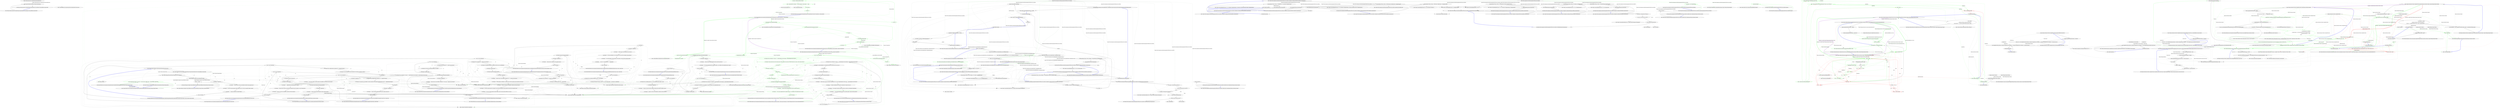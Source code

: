 digraph  {
n4 [label="Ninject.Selection.Heuristics.StandardPropertyInjectionHeuristic", span=""];
n0 [label="Entry Ninject.Selection.Heuristics.StandardPropertyInjectionHeuristic.ShouldInject(System.Reflection.PropertyInfo)", span="36-36", cluster="Ninject.Selection.Heuristics.StandardPropertyInjectionHeuristic.ShouldInject(System.Reflection.PropertyInfo)"];
n1 [label="return property.HasAttribute(Kernel.Settings.InjectAttribute);", span="38-38", cluster="Ninject.Selection.Heuristics.StandardPropertyInjectionHeuristic.ShouldInject(System.Reflection.PropertyInfo)"];
n2 [label="Exit Ninject.Selection.Heuristics.StandardPropertyInjectionHeuristic.ShouldInject(System.Reflection.PropertyInfo)", span="36-36", cluster="Ninject.Selection.Heuristics.StandardPropertyInjectionHeuristic.ShouldInject(System.Reflection.PropertyInfo)"];
n3 [label="Entry System.Reflection.ICustomAttributeProvider.HasAttribute(System.Type)", span="38-38", cluster="System.Reflection.ICustomAttributeProvider.HasAttribute(System.Type)"];
m0_7 [label="Entry Ninject.Selection.ISelector.SelectPropertiesForInjection(System.Type)", span="17-17", cluster="Ninject.Selection.ISelector.SelectPropertiesForInjection(System.Type)", file="ExceptionFormatter.cs"];
m0_8 [label="Entry Ninject.Planning.Directives.PropertyInjectionDirective.PropertyInjectionDirective(System.Reflection.PropertyInfo)", span="11-11", cluster="Ninject.Planning.Directives.PropertyInjectionDirective.PropertyInjectionDirective(System.Reflection.PropertyInfo)", file="ExceptionFormatter.cs"];
m0_9 [label="Entry Ninject.Planning.IPlan.Add(Ninject.Planning.Directives.IDirective)", span="10-10", cluster="Ninject.Planning.IPlan.Add(Ninject.Planning.Directives.IDirective)", file="ExceptionFormatter.cs"];
m0_10 [label="Ninject.Planning.Strategies.PropertyReflectionStrategy", span="", cluster="Ninject.Infrastructure.Introspection.ExceptionFormatter.ModuleWithSameNameIsAlreadyLoaded(Ninject.Modules.INinjectModule, Ninject.Modules.INinjectModule)", file="ExceptionFormatter.cs"];
m0_11 [label="sw.WriteLine(''Suggestions:'')", span="71-71", cluster="Ninject.Infrastructure.Introspection.ExceptionFormatter.ModuleWithSameNameIsAlreadyLoaded(Ninject.Modules.INinjectModule, Ninject.Modules.INinjectModule)", file="ExceptionFormatter.cs"];
m0_12 [label="sw.WriteLine(''  1) Ensure that you have not accidentally loaded the same module twice.'')", span="72-72", cluster="Ninject.Infrastructure.Introspection.ExceptionFormatter.ModuleWithSameNameIsAlreadyLoaded(Ninject.Modules.INinjectModule, Ninject.Modules.INinjectModule)", file="ExceptionFormatter.cs"];
m0_13 [label="sw.WriteLine(''  2) If you are using automatic module loading, ensure you have not manually loaded a module'')", span="74-74", cluster="Ninject.Infrastructure.Introspection.ExceptionFormatter.ModuleWithSameNameIsAlreadyLoaded(Ninject.Modules.INinjectModule, Ninject.Modules.INinjectModule)", file="ExceptionFormatter.cs"];
m0_14 [label="sw.WriteLine(''     that may be found by the module loader.'')", span="75-75", cluster="Ninject.Infrastructure.Introspection.ExceptionFormatter.ModuleWithSameNameIsAlreadyLoaded(Ninject.Modules.INinjectModule, Ninject.Modules.INinjectModule)", file="ExceptionFormatter.cs"];
m0_15 [label="return sw.ToString();", span="78-78", cluster="Ninject.Infrastructure.Introspection.ExceptionFormatter.ModuleWithSameNameIsAlreadyLoaded(Ninject.Modules.INinjectModule, Ninject.Modules.INinjectModule)", file="ExceptionFormatter.cs"];
m0_16 [label="Exit Ninject.Infrastructure.Introspection.ExceptionFormatter.ModuleWithSameNameIsAlreadyLoaded(Ninject.Modules.INinjectModule, Ninject.Modules.INinjectModule)", span="64-64", cluster="Ninject.Infrastructure.Introspection.ExceptionFormatter.ModuleWithSameNameIsAlreadyLoaded(Ninject.Modules.INinjectModule, Ninject.Modules.INinjectModule)", file="ExceptionFormatter.cs"];
m0_24 [label="Entry Ninject.Infrastructure.Introspection.ExceptionFormatter.NoModuleLoadedWithTheSpecifiedName(string)", span="87-87", cluster="Ninject.Infrastructure.Introspection.ExceptionFormatter.NoModuleLoadedWithTheSpecifiedName(string)", file="ExceptionFormatter.cs"];
m0_25 [label="var sw = new StringWriter()", span="89-89", cluster="Ninject.Infrastructure.Introspection.ExceptionFormatter.NoModuleLoadedWithTheSpecifiedName(string)", file="ExceptionFormatter.cs"];
m0_27 [label="sw.WriteLine(''Suggestions:'')", span="93-93", cluster="Ninject.Infrastructure.Introspection.ExceptionFormatter.NoModuleLoadedWithTheSpecifiedName(string)", file="ExceptionFormatter.cs"];
m0_28 [label="sw.WriteLine(''  1) Ensure you have previously loaded the module and the name is spelled correctly.'')", span="94-94", cluster="Ninject.Infrastructure.Introspection.ExceptionFormatter.NoModuleLoadedWithTheSpecifiedName(string)", file="ExceptionFormatter.cs"];
m0_29 [label="sw.WriteLine(''  2) Ensure you have not accidentally created more than one kernel.'')", span="95-95", cluster="Ninject.Infrastructure.Introspection.ExceptionFormatter.NoModuleLoadedWithTheSpecifiedName(string)", file="ExceptionFormatter.cs"];
m0_30 [label="return sw.ToString();", span="97-97", cluster="Ninject.Infrastructure.Introspection.ExceptionFormatter.NoModuleLoadedWithTheSpecifiedName(string)", file="ExceptionFormatter.cs"];
m0_26 [label="sw.WriteLine(''Error unloading module '{0}': no such module has been loaded'', name)", span="91-91", cluster="Ninject.Infrastructure.Introspection.ExceptionFormatter.NoModuleLoadedWithTheSpecifiedName(string)", file="ExceptionFormatter.cs"];
m0_31 [label="Exit Ninject.Infrastructure.Introspection.ExceptionFormatter.NoModuleLoadedWithTheSpecifiedName(string)", span="87-87", cluster="Ninject.Infrastructure.Introspection.ExceptionFormatter.NoModuleLoadedWithTheSpecifiedName(string)", file="ExceptionFormatter.cs"];
m0_168 [label="Entry Ninject.Infrastructure.Introspection.ExceptionFormatter.FormatAttribute(System.IO.StringWriter, System.Attribute)", span="382-382", cluster="Ninject.Infrastructure.Introspection.ExceptionFormatter.FormatAttribute(System.IO.StringWriter, System.Attribute)", file="ExceptionFormatter.cs"];
m0_172 [label="sw.Write(''['')", span="384-384", cluster="Ninject.Infrastructure.Introspection.ExceptionFormatter.FormatAttribute(System.IO.StringWriter, System.Attribute)", color=green, community=0, file="ExceptionFormatter.cs"];
m0_173 [label="var name = attribute.GetType().Format()", span="385-385", cluster="Ninject.Infrastructure.Introspection.ExceptionFormatter.FormatAttribute(System.IO.StringWriter, System.Attribute)", color=green, community=0, file="ExceptionFormatter.cs"];
m0_174 [label="name = name.EndsWith(''Attribute'') ? name.Substring(0, name.Length - 9) : name", span="386-386", cluster="Ninject.Infrastructure.Introspection.ExceptionFormatter.FormatAttribute(System.IO.StringWriter, System.Attribute)", color=green, community=0, file="ExceptionFormatter.cs"];
m0_175 [label="sw.Write(name)", span="387-387", cluster="Ninject.Infrastructure.Introspection.ExceptionFormatter.FormatAttribute(System.IO.StringWriter, System.Attribute)", color=green, community=0, file="ExceptionFormatter.cs"];
m0_176 [label="sw.Write('']'')", span="388-388", cluster="Ninject.Infrastructure.Introspection.ExceptionFormatter.FormatAttribute(System.IO.StringWriter, System.Attribute)", color=green, community=0, file="ExceptionFormatter.cs"];
m0_177 [label="Exit Ninject.Infrastructure.Introspection.ExceptionFormatter.FormatAttribute(System.IO.StringWriter, System.Attribute)", span="382-382", cluster="Ninject.Infrastructure.Introspection.ExceptionFormatter.FormatAttribute(System.IO.StringWriter, System.Attribute)", file="ExceptionFormatter.cs"];
m0_6 [label="Exit Ninject.Planning.Strategies.PropertyReflectionStrategy.Execute(Ninject.Planning.IPlan)", span="17-17", cluster="Ninject.Planning.Strategies.PropertyReflectionStrategy.Execute(Ninject.Planning.IPlan)", file="ExceptionFormatter.cs"];
m0_85 [label="Entry Ninject.Infrastructure.Introspection.ExceptionFormatter.NoConstructorsAvailable(Ninject.Activation.IContext)", span="207-207", cluster="Ninject.Infrastructure.Introspection.ExceptionFormatter.NoConstructorsAvailable(Ninject.Activation.IContext)", file="ExceptionFormatter.cs"];
m0_86 [label="var sw = new StringWriter()", span="209-209", cluster="Ninject.Infrastructure.Introspection.ExceptionFormatter.NoConstructorsAvailable(Ninject.Activation.IContext)", file="ExceptionFormatter.cs"];
m0_87 [label="sw.WriteLine(''Error activating {0} using {1}'', context.Request.Service.Format(), context.Binding.Format(context))", span="211-211", cluster="Ninject.Infrastructure.Introspection.ExceptionFormatter.NoConstructorsAvailable(Ninject.Activation.IContext)", file="ExceptionFormatter.cs"];
m0_91 [label="sw.WriteLine(context.Request.FormatActivationPath())", span="216-216", cluster="Ninject.Infrastructure.Introspection.ExceptionFormatter.NoConstructorsAvailable(Ninject.Activation.IContext)", file="ExceptionFormatter.cs"];
m0_88 [label="sw.WriteLine(''No constructor was available to create an instance of the implementation type.'')", span="212-212", cluster="Ninject.Infrastructure.Introspection.ExceptionFormatter.NoConstructorsAvailable(Ninject.Activation.IContext)", file="ExceptionFormatter.cs"];
m0_90 [label="sw.WriteLine(''Activation path:'')", span="215-215", cluster="Ninject.Infrastructure.Introspection.ExceptionFormatter.NoConstructorsAvailable(Ninject.Activation.IContext)", file="ExceptionFormatter.cs"];
m0_92 [label="sw.WriteLine(''Suggestions:'')", span="218-218", cluster="Ninject.Infrastructure.Introspection.ExceptionFormatter.NoConstructorsAvailable(Ninject.Activation.IContext)", file="ExceptionFormatter.cs"];
m0_93 [label="sw.WriteLine(''  1) Ensure that the implementation type has a public constructor.'')", span="219-219", cluster="Ninject.Infrastructure.Introspection.ExceptionFormatter.NoConstructorsAvailable(Ninject.Activation.IContext)", file="ExceptionFormatter.cs"];
m0_94 [label="sw.WriteLine(''  2) If you have implemented the Singleton pattern, use a binding with InSingletonScope() instead.'')", span="220-220", cluster="Ninject.Infrastructure.Introspection.ExceptionFormatter.NoConstructorsAvailable(Ninject.Activation.IContext)", file="ExceptionFormatter.cs"];
m0_89 [label="sw.WriteLine()", span="213-213", cluster="Ninject.Infrastructure.Introspection.ExceptionFormatter.NoConstructorsAvailable(Ninject.Activation.IContext)", file="ExceptionFormatter.cs"];
m0_95 [label="return sw.ToString();", span="222-222", cluster="Ninject.Infrastructure.Introspection.ExceptionFormatter.NoConstructorsAvailable(Ninject.Activation.IContext)", file="ExceptionFormatter.cs"];
m0_96 [label="Exit Ninject.Infrastructure.Introspection.ExceptionFormatter.NoConstructorsAvailable(Ninject.Activation.IContext)", span="207-207", cluster="Ninject.Infrastructure.Introspection.ExceptionFormatter.NoConstructorsAvailable(Ninject.Activation.IContext)", file="ExceptionFormatter.cs"];
m0_21 [label="Entry System.IO.TextWriter.WriteLine(string, object)", span="0-0", cluster="System.IO.TextWriter.WriteLine(string, object)", file="ExceptionFormatter.cs"];
m0_3 [label="Entry Ninject.Infrastructure.Introspection.ExceptionFormatter.TargetDoesNotHaveADefaultValue(Ninject.Planning.Targets.ITarget)", span="53-53", cluster="Ninject.Infrastructure.Introspection.ExceptionFormatter.TargetDoesNotHaveADefaultValue(Ninject.Planning.Targets.ITarget)", file="ExceptionFormatter.cs"];
m0_4 [label="return string.Format(''Target '{0}' at site '{1}' does not have a default value.'', target.Member, target.Name);", span="55-55", cluster="Ninject.Infrastructure.Introspection.ExceptionFormatter.TargetDoesNotHaveADefaultValue(Ninject.Planning.Targets.ITarget)", file="ExceptionFormatter.cs", color=green, community=0];
m0_5 [label="Exit Ninject.Infrastructure.Introspection.ExceptionFormatter.TargetDoesNotHaveADefaultValue(Ninject.Planning.Targets.ITarget)", span="53-53", cluster="Ninject.Infrastructure.Introspection.ExceptionFormatter.TargetDoesNotHaveADefaultValue(Ninject.Planning.Targets.ITarget)", file="ExceptionFormatter.cs"];
m0_42 [label="Entry Ninject.Activation.IRequest.FormatActivationPath()", span="34-34", cluster="Ninject.Activation.IRequest.FormatActivationPath()", file="ExceptionFormatter.cs"];
m0_154 [label="Entry Ninject.Infrastructure.Introspection.ExceptionFormatter.FormatConstructor(System.Reflection.ConstructorInfo, System.IO.StringWriter)", span="353-353", cluster="Ninject.Infrastructure.Introspection.ExceptionFormatter.FormatConstructor(System.Reflection.ConstructorInfo, System.IO.StringWriter)", file="ExceptionFormatter.cs"];
m0_155 [label="constructor.GetCustomAttributes(false)", span="355-355", cluster="Ninject.Infrastructure.Introspection.ExceptionFormatter.FormatConstructor(System.Reflection.ConstructorInfo, System.IO.StringWriter)", color=green, community=0, file="ExceptionFormatter.cs"];
m0_156 [label="FormatAttribute(sw, attribute)", span="357-357", cluster="Ninject.Infrastructure.Introspection.ExceptionFormatter.FormatConstructor(System.Reflection.ConstructorInfo, System.IO.StringWriter)", color=green, community=0, file="ExceptionFormatter.cs"];
m0_157 [label="sw.Write(constructor.DeclaringType.Name)", span="360-360", cluster="Ninject.Infrastructure.Introspection.ExceptionFormatter.FormatConstructor(System.Reflection.ConstructorInfo, System.IO.StringWriter)", color=green, community=0, file="ExceptionFormatter.cs"];
m0_158 [label="sw.Write(''('')", span="361-361", cluster="Ninject.Infrastructure.Introspection.ExceptionFormatter.FormatConstructor(System.Reflection.ConstructorInfo, System.IO.StringWriter)", color=green, community=0, file="ExceptionFormatter.cs"];
m0_159 [label="constructor.GetParameters()", span="362-362", cluster="Ninject.Infrastructure.Introspection.ExceptionFormatter.FormatConstructor(System.Reflection.ConstructorInfo, System.IO.StringWriter)", color=green, community=0, file="ExceptionFormatter.cs"];
m0_164 [label="sw.Write(parameterInfo.Name)", span="371-371", cluster="Ninject.Infrastructure.Introspection.ExceptionFormatter.FormatConstructor(System.Reflection.ConstructorInfo, System.IO.StringWriter)", color=green, community=0, file="ExceptionFormatter.cs"];
m0_160 [label="parameterInfo.GetCustomAttributes(false)", span="364-364", cluster="Ninject.Infrastructure.Introspection.ExceptionFormatter.FormatConstructor(System.Reflection.ConstructorInfo, System.IO.StringWriter)", color=green, community=0, file="ExceptionFormatter.cs"];
m0_165 [label="sw.WriteLine('')'')", span="374-374", cluster="Ninject.Infrastructure.Introspection.ExceptionFormatter.FormatConstructor(System.Reflection.ConstructorInfo, System.IO.StringWriter)", color=green, community=0, file="ExceptionFormatter.cs"];
m0_162 [label="sw.Write(parameterInfo.ParameterType.Format())", span="369-369", cluster="Ninject.Infrastructure.Introspection.ExceptionFormatter.FormatConstructor(System.Reflection.ConstructorInfo, System.IO.StringWriter)", color=green, community=0, file="ExceptionFormatter.cs"];
m0_161 [label="FormatAttribute(sw, attribute)", span="366-366", cluster="Ninject.Infrastructure.Introspection.ExceptionFormatter.FormatConstructor(System.Reflection.ConstructorInfo, System.IO.StringWriter)", color=green, community=0, file="ExceptionFormatter.cs"];
m0_163 [label="sw.Write('' '')", span="370-370", cluster="Ninject.Infrastructure.Introspection.ExceptionFormatter.FormatConstructor(System.Reflection.ConstructorInfo, System.IO.StringWriter)", color=green, community=0, file="ExceptionFormatter.cs"];
m0_166 [label="Exit Ninject.Infrastructure.Introspection.ExceptionFormatter.FormatConstructor(System.Reflection.ConstructorInfo, System.IO.StringWriter)", span="353-353", cluster="Ninject.Infrastructure.Introspection.ExceptionFormatter.FormatConstructor(System.Reflection.ConstructorInfo, System.IO.StringWriter)", file="ExceptionFormatter.cs"];
m0_18 [label="Entry object.GetType()", span="0-0", cluster="object.GetType()", file="ExceptionFormatter.cs"];
m0_0 [label="Entry Ninject.Planning.Strategies.PropertyReflectionStrategy.PropertyReflectionStrategy(Ninject.Selection.ISelector)", span="12-12", cluster="Ninject.Planning.Strategies.PropertyReflectionStrategy.PropertyReflectionStrategy(Ninject.Selection.ISelector)", file="ExceptionFormatter.cs"];
m0_1 [label="Selector = selector", span="14-14", cluster="Ninject.Planning.Strategies.PropertyReflectionStrategy.PropertyReflectionStrategy(Ninject.Selection.ISelector)", file="ExceptionFormatter.cs"];
m0_2 [label="Exit Ninject.Planning.Strategies.PropertyReflectionStrategy.PropertyReflectionStrategy(Ninject.Selection.ISelector)", span="12-12", cluster="Ninject.Planning.Strategies.PropertyReflectionStrategy.PropertyReflectionStrategy(Ninject.Selection.ISelector)", file="ExceptionFormatter.cs"];
m0_167 [label="Entry System.Reflection.MemberInfo.GetCustomAttributes(bool)", span="0-0", cluster="System.Reflection.MemberInfo.GetCustomAttributes(bool)", file="ExceptionFormatter.cs"];
m0_73 [label="Entry Ninject.Infrastructure.Introspection.ExceptionFormatter.InvalidAttributeTypeUsedInBindingCondition(string, string, System.Type)", span="184-184", cluster="Ninject.Infrastructure.Introspection.ExceptionFormatter.InvalidAttributeTypeUsedInBindingCondition(string, string, System.Type)", file="ExceptionFormatter.cs"];
m0_74 [label="var sw = new StringWriter()", span="186-186", cluster="Ninject.Infrastructure.Introspection.ExceptionFormatter.InvalidAttributeTypeUsedInBindingCondition(string, string, System.Type)", file="ExceptionFormatter.cs"];
m0_76 [label="sw.WriteLine(''The type {0} used in a call to {1}() is not a valid attribute.'', type.Format(), methodName)", span="189-189", cluster="Ninject.Infrastructure.Introspection.ExceptionFormatter.InvalidAttributeTypeUsedInBindingCondition(string, string, System.Type)", file="ExceptionFormatter.cs"];
m0_78 [label="sw.WriteLine(''Suggestions:'')", span="192-192", cluster="Ninject.Infrastructure.Introspection.ExceptionFormatter.InvalidAttributeTypeUsedInBindingCondition(string, string, System.Type)", file="ExceptionFormatter.cs"];
m0_79 [label="sw.WriteLine(''  1) Ensure that you have passed the correct type.'')", span="193-193", cluster="Ninject.Infrastructure.Introspection.ExceptionFormatter.InvalidAttributeTypeUsedInBindingCondition(string, string, System.Type)", file="ExceptionFormatter.cs"];
m0_80 [label="sw.WriteLine(''  2) If you have defined your own attribute type, ensure that it extends System.Attribute.'')", span="194-194", cluster="Ninject.Infrastructure.Introspection.ExceptionFormatter.InvalidAttributeTypeUsedInBindingCondition(string, string, System.Type)", file="ExceptionFormatter.cs"];
m0_81 [label="sw.WriteLine(''  3) To avoid problems with type-safety, use the generic version of the the method instead,'')", span="195-195", cluster="Ninject.Infrastructure.Introspection.ExceptionFormatter.InvalidAttributeTypeUsedInBindingCondition(string, string, System.Type)", file="ExceptionFormatter.cs"];
m0_77 [label="sw.WriteLine()", span="190-190", cluster="Ninject.Infrastructure.Introspection.ExceptionFormatter.InvalidAttributeTypeUsedInBindingCondition(string, string, System.Type)", file="ExceptionFormatter.cs"];
m0_83 [label="return sw.ToString();", span="198-198", cluster="Ninject.Infrastructure.Introspection.ExceptionFormatter.InvalidAttributeTypeUsedInBindingCondition(string, string, System.Type)", file="ExceptionFormatter.cs"];
m0_75 [label="sw.WriteLine(''Error registering binding(s) for {0}'', serviceNames)", span="188-188", cluster="Ninject.Infrastructure.Introspection.ExceptionFormatter.InvalidAttributeTypeUsedInBindingCondition(string, string, System.Type)", file="ExceptionFormatter.cs"];
m0_82 [label="sw.WriteLine(''     such as {0}<SomeAttribute>().'', methodName)", span="196-196", cluster="Ninject.Infrastructure.Introspection.ExceptionFormatter.InvalidAttributeTypeUsedInBindingCondition(string, string, System.Type)", file="ExceptionFormatter.cs"];
m0_84 [label="Exit Ninject.Infrastructure.Introspection.ExceptionFormatter.InvalidAttributeTypeUsedInBindingCondition(string, string, System.Type)", span="184-184", cluster="Ninject.Infrastructure.Introspection.ExceptionFormatter.InvalidAttributeTypeUsedInBindingCondition(string, string, System.Type)", file="ExceptionFormatter.cs"];
m0_106 [label="Entry Ninject.Infrastructure.Introspection.ExceptionFormatter.NoSuchComponentRegistered(System.Type)", span="252-252", cluster="Ninject.Infrastructure.Introspection.ExceptionFormatter.NoSuchComponentRegistered(System.Type)", file="ExceptionFormatter.cs"];
m0_107 [label="var sw = new StringWriter()", span="254-254", cluster="Ninject.Infrastructure.Introspection.ExceptionFormatter.NoSuchComponentRegistered(System.Type)", file="ExceptionFormatter.cs"];
m0_108 [label="sw.WriteLine(''Error loading Ninject component {0}'', component.Format())", span="256-256", cluster="Ninject.Infrastructure.Introspection.ExceptionFormatter.NoSuchComponentRegistered(System.Type)", file="ExceptionFormatter.cs"];
m0_109 [label="sw.WriteLine(''No such component has been registered in the kernel's component container.'')", span="257-257", cluster="Ninject.Infrastructure.Introspection.ExceptionFormatter.NoSuchComponentRegistered(System.Type)", file="ExceptionFormatter.cs"];
m0_111 [label="sw.WriteLine(''Suggestions:'')", span="260-260", cluster="Ninject.Infrastructure.Introspection.ExceptionFormatter.NoSuchComponentRegistered(System.Type)", file="ExceptionFormatter.cs"];
m0_112 [label="sw.WriteLine(''  1) If you have created a custom subclass for KernelBase, ensure that you have properly'')", span="261-261", cluster="Ninject.Infrastructure.Introspection.ExceptionFormatter.NoSuchComponentRegistered(System.Type)", file="ExceptionFormatter.cs"];
m0_113 [label="sw.WriteLine(''     implemented the AddComponents() method.'')", span="262-262", cluster="Ninject.Infrastructure.Introspection.ExceptionFormatter.NoSuchComponentRegistered(System.Type)", file="ExceptionFormatter.cs"];
m0_114 [label="sw.WriteLine(''  2) Ensure that you have not removed the component from the container via a call to RemoveAll().'')", span="263-263", cluster="Ninject.Infrastructure.Introspection.ExceptionFormatter.NoSuchComponentRegistered(System.Type)", file="ExceptionFormatter.cs"];
m0_115 [label="sw.WriteLine(''  3) Ensure you have not accidentally created more than one kernel.'')", span="264-264", cluster="Ninject.Infrastructure.Introspection.ExceptionFormatter.NoSuchComponentRegistered(System.Type)", file="ExceptionFormatter.cs"];
m0_110 [label="sw.WriteLine()", span="258-258", cluster="Ninject.Infrastructure.Introspection.ExceptionFormatter.NoSuchComponentRegistered(System.Type)", file="ExceptionFormatter.cs"];
m0_116 [label="return sw.ToString();", span="266-266", cluster="Ninject.Infrastructure.Introspection.ExceptionFormatter.NoSuchComponentRegistered(System.Type)", file="ExceptionFormatter.cs"];
m0_117 [label="Exit Ninject.Infrastructure.Introspection.ExceptionFormatter.NoSuchComponentRegistered(System.Type)", span="252-252", cluster="Ninject.Infrastructure.Introspection.ExceptionFormatter.NoSuchComponentRegistered(System.Type)", file="ExceptionFormatter.cs"];
m0_178 [label="Entry string.EndsWith(string)", span="0-0", cluster="string.EndsWith(string)", file="ExceptionFormatter.cs"];
m0_57 [label="Entry Ninject.Infrastructure.Introspection.ExceptionFormatter.CyclicalDependenciesDetected(Ninject.Activation.IContext)", span="156-156", cluster="Ninject.Infrastructure.Introspection.ExceptionFormatter.CyclicalDependenciesDetected(Ninject.Activation.IContext)", file="ExceptionFormatter.cs"];
m0_58 [label="var sw = new StringWriter()", span="158-158", cluster="Ninject.Infrastructure.Introspection.ExceptionFormatter.CyclicalDependenciesDetected(Ninject.Activation.IContext)", file="ExceptionFormatter.cs"];
m0_59 [label="sw.WriteLine(''Error activating {0} using {1}'', context.Request.Service.Format(), context.Binding.Format(context))", span="160-160", cluster="Ninject.Infrastructure.Introspection.ExceptionFormatter.CyclicalDependenciesDetected(Ninject.Activation.IContext)", file="ExceptionFormatter.cs"];
m0_65 [label="sw.WriteLine(''  1) Ensure that you have not declared a dependency for {0} on any implementations of the service.'', context.Request.Service.Format())", span="168-168", cluster="Ninject.Infrastructure.Introspection.ExceptionFormatter.CyclicalDependenciesDetected(Ninject.Activation.IContext)", file="ExceptionFormatter.cs"];
m0_63 [label="sw.WriteLine(context.Request.FormatActivationPath())", span="165-165", cluster="Ninject.Infrastructure.Introspection.ExceptionFormatter.CyclicalDependenciesDetected(Ninject.Activation.IContext)", file="ExceptionFormatter.cs"];
m0_60 [label="sw.WriteLine(''A cyclical dependency was detected between the constructors of two services.'')", span="161-161", cluster="Ninject.Infrastructure.Introspection.ExceptionFormatter.CyclicalDependenciesDetected(Ninject.Activation.IContext)", file="ExceptionFormatter.cs"];
m0_62 [label="sw.WriteLine(''Activation path:'')", span="164-164", cluster="Ninject.Infrastructure.Introspection.ExceptionFormatter.CyclicalDependenciesDetected(Ninject.Activation.IContext)", file="ExceptionFormatter.cs"];
m0_64 [label="sw.WriteLine(''Suggestions:'')", span="167-167", cluster="Ninject.Infrastructure.Introspection.ExceptionFormatter.CyclicalDependenciesDetected(Ninject.Activation.IContext)", file="ExceptionFormatter.cs"];
m0_66 [label="sw.WriteLine(''  2) Consider combining the services into a single one to remove the cycle.'')", span="169-169", cluster="Ninject.Infrastructure.Introspection.ExceptionFormatter.CyclicalDependenciesDetected(Ninject.Activation.IContext)", file="ExceptionFormatter.cs"];
m0_67 [label="sw.WriteLine(''  3) Use property injection instead of constructor injection, and implement IInitializable'')", span="170-170", cluster="Ninject.Infrastructure.Introspection.ExceptionFormatter.CyclicalDependenciesDetected(Ninject.Activation.IContext)", file="ExceptionFormatter.cs"];
m0_68 [label="sw.WriteLine(''     if you need initialization logic to be run after property values have been injected.'')", span="171-171", cluster="Ninject.Infrastructure.Introspection.ExceptionFormatter.CyclicalDependenciesDetected(Ninject.Activation.IContext)", file="ExceptionFormatter.cs"];
m0_61 [label="sw.WriteLine()", span="162-162", cluster="Ninject.Infrastructure.Introspection.ExceptionFormatter.CyclicalDependenciesDetected(Ninject.Activation.IContext)", file="ExceptionFormatter.cs"];
m0_69 [label="return sw.ToString();", span="173-173", cluster="Ninject.Infrastructure.Introspection.ExceptionFormatter.CyclicalDependenciesDetected(Ninject.Activation.IContext)", file="ExceptionFormatter.cs"];
m0_70 [label="Exit Ninject.Infrastructure.Introspection.ExceptionFormatter.CyclicalDependenciesDetected(Ninject.Activation.IContext)", span="156-156", cluster="Ninject.Infrastructure.Introspection.ExceptionFormatter.CyclicalDependenciesDetected(Ninject.Activation.IContext)", file="ExceptionFormatter.cs"];
m0_118 [label="Entry Ninject.Infrastructure.Introspection.ExceptionFormatter.CouldNotResolvePropertyForValueInjection(Ninject.Activation.IRequest, string)", span="276-276", cluster="Ninject.Infrastructure.Introspection.ExceptionFormatter.CouldNotResolvePropertyForValueInjection(Ninject.Activation.IRequest, string)", file="ExceptionFormatter.cs"];
m0_119 [label="var sw = new StringWriter()", span="278-278", cluster="Ninject.Infrastructure.Introspection.ExceptionFormatter.CouldNotResolvePropertyForValueInjection(Ninject.Activation.IRequest, string)", file="ExceptionFormatter.cs"];
m0_120 [label="sw.WriteLine(''Error activating {0}'', request.Service.Format())", span="280-280", cluster="Ninject.Infrastructure.Introspection.ExceptionFormatter.CouldNotResolvePropertyForValueInjection(Ninject.Activation.IRequest, string)", file="ExceptionFormatter.cs"];
m0_123 [label="sw.WriteLine(request.FormatActivationPath())", span="284-284", cluster="Ninject.Infrastructure.Introspection.ExceptionFormatter.CouldNotResolvePropertyForValueInjection(Ninject.Activation.IRequest, string)", file="ExceptionFormatter.cs"];
m0_122 [label="sw.WriteLine(''Activation path:'')", span="283-283", cluster="Ninject.Infrastructure.Introspection.ExceptionFormatter.CouldNotResolvePropertyForValueInjection(Ninject.Activation.IRequest, string)", file="ExceptionFormatter.cs"];
m0_124 [label="sw.WriteLine(''Suggestions:'')", span="286-286", cluster="Ninject.Infrastructure.Introspection.ExceptionFormatter.CouldNotResolvePropertyForValueInjection(Ninject.Activation.IRequest, string)", file="ExceptionFormatter.cs"];
m0_125 [label="sw.WriteLine(''  1) Ensure that you have the correct property name.'')", span="287-287", cluster="Ninject.Infrastructure.Introspection.ExceptionFormatter.CouldNotResolvePropertyForValueInjection(Ninject.Activation.IRequest, string)", file="ExceptionFormatter.cs"];
m0_126 [label="return sw.ToString();", span="289-289", cluster="Ninject.Infrastructure.Introspection.ExceptionFormatter.CouldNotResolvePropertyForValueInjection(Ninject.Activation.IRequest, string)", file="ExceptionFormatter.cs"];
m0_121 [label="sw.WriteLine(''No matching property {0}.'', propertyName)", span="281-281", cluster="Ninject.Infrastructure.Introspection.ExceptionFormatter.CouldNotResolvePropertyForValueInjection(Ninject.Activation.IRequest, string)", file="ExceptionFormatter.cs"];
m0_127 [label="Exit Ninject.Infrastructure.Introspection.ExceptionFormatter.CouldNotResolvePropertyForValueInjection(Ninject.Activation.IRequest, string)", span="276-276", cluster="Ninject.Infrastructure.Introspection.ExceptionFormatter.CouldNotResolvePropertyForValueInjection(Ninject.Activation.IRequest, string)", file="ExceptionFormatter.cs"];
m0_20 [label="Entry System.IO.TextWriter.WriteLine(string, object, object)", span="0-0", cluster="System.IO.TextWriter.WriteLine(string, object, object)", file="ExceptionFormatter.cs"];
m0_179 [label="Entry string.Substring(int, int)", span="0-0", cluster="string.Substring(int, int)", file="ExceptionFormatter.cs"];
m0_71 [label="Entry Ninject.Planning.Bindings.IBinding.Format(Ninject.Activation.IContext)", span="56-56", cluster="Ninject.Planning.Bindings.IBinding.Format(Ninject.Activation.IContext)", file="ExceptionFormatter.cs"];
m0_169 [label="Entry System.IO.StringWriter.Write(string)", span="0-0", cluster="System.IO.StringWriter.Write(string)", file="ExceptionFormatter.cs"];
m0_97 [label="Entry Ninject.Infrastructure.Introspection.ExceptionFormatter.NoConstructorsAvailableForComponent(System.Type, System.Type)", span="232-232", cluster="Ninject.Infrastructure.Introspection.ExceptionFormatter.NoConstructorsAvailableForComponent(System.Type, System.Type)", file="ExceptionFormatter.cs"];
m0_98 [label="var sw = new StringWriter()", span="234-234", cluster="Ninject.Infrastructure.Introspection.ExceptionFormatter.NoConstructorsAvailableForComponent(System.Type, System.Type)", file="ExceptionFormatter.cs"];
m0_99 [label="sw.WriteLine(''Error loading Ninject component {0}'', component.Format())", span="236-236", cluster="Ninject.Infrastructure.Introspection.ExceptionFormatter.NoConstructorsAvailableForComponent(System.Type, System.Type)", file="ExceptionFormatter.cs"];
m0_100 [label="sw.WriteLine(''No constructor was available to create an instance of the registered implementation type {0}.'', implementation.Format())", span="237-237", cluster="Ninject.Infrastructure.Introspection.ExceptionFormatter.NoConstructorsAvailableForComponent(System.Type, System.Type)", file="ExceptionFormatter.cs"];
m0_102 [label="sw.WriteLine(''Suggestions:'')", span="240-240", cluster="Ninject.Infrastructure.Introspection.ExceptionFormatter.NoConstructorsAvailableForComponent(System.Type, System.Type)", file="ExceptionFormatter.cs"];
m0_103 [label="sw.WriteLine(''  1) Ensure that the implementation type has a public constructor.'')", span="241-241", cluster="Ninject.Infrastructure.Introspection.ExceptionFormatter.NoConstructorsAvailableForComponent(System.Type, System.Type)", file="ExceptionFormatter.cs"];
m0_101 [label="sw.WriteLine()", span="238-238", cluster="Ninject.Infrastructure.Introspection.ExceptionFormatter.NoConstructorsAvailableForComponent(System.Type, System.Type)", file="ExceptionFormatter.cs"];
m0_104 [label="return sw.ToString();", span="243-243", cluster="Ninject.Infrastructure.Introspection.ExceptionFormatter.NoConstructorsAvailableForComponent(System.Type, System.Type)", file="ExceptionFormatter.cs"];
m0_105 [label="Exit Ninject.Infrastructure.Introspection.ExceptionFormatter.NoConstructorsAvailableForComponent(System.Type, System.Type)", span="232-232", cluster="Ninject.Infrastructure.Introspection.ExceptionFormatter.NoConstructorsAvailableForComponent(System.Type, System.Type)", file="ExceptionFormatter.cs"];
m0_128 [label="Entry Ninject.Infrastructure.Introspection.ExceptionFormatter.ProviderReturnedNull(Ninject.Activation.IContext)", span="298-298", cluster="Ninject.Infrastructure.Introspection.ExceptionFormatter.ProviderReturnedNull(Ninject.Activation.IContext)", file="ExceptionFormatter.cs"];
m0_129 [label="var sw = new StringWriter()", span="300-300", cluster="Ninject.Infrastructure.Introspection.ExceptionFormatter.ProviderReturnedNull(Ninject.Activation.IContext)", file="ExceptionFormatter.cs"];
m0_130 [label="sw.WriteLine(''Error activating {0} using {1}'', context.Request.Service.Format(), context.Binding.Format(context))", span="302-302", cluster="Ninject.Infrastructure.Introspection.ExceptionFormatter.ProviderReturnedNull(Ninject.Activation.IContext)", file="ExceptionFormatter.cs"];
m0_133 [label="sw.WriteLine(context.Request.FormatActivationPath())", span="306-306", cluster="Ninject.Infrastructure.Introspection.ExceptionFormatter.ProviderReturnedNull(Ninject.Activation.IContext)", file="ExceptionFormatter.cs"];
m0_131 [label="sw.WriteLine(''Provider returned null.'')", span="303-303", cluster="Ninject.Infrastructure.Introspection.ExceptionFormatter.ProviderReturnedNull(Ninject.Activation.IContext)", file="ExceptionFormatter.cs"];
m0_132 [label="sw.WriteLine(''Activation path:'')", span="305-305", cluster="Ninject.Infrastructure.Introspection.ExceptionFormatter.ProviderReturnedNull(Ninject.Activation.IContext)", file="ExceptionFormatter.cs"];
m0_134 [label="sw.WriteLine(''Suggestions:'')", span="308-308", cluster="Ninject.Infrastructure.Introspection.ExceptionFormatter.ProviderReturnedNull(Ninject.Activation.IContext)", file="ExceptionFormatter.cs"];
m0_135 [label="sw.WriteLine(''  1) Ensure that the provider handles creation requests properly.'')", span="309-309", cluster="Ninject.Infrastructure.Introspection.ExceptionFormatter.ProviderReturnedNull(Ninject.Activation.IContext)", file="ExceptionFormatter.cs"];
m0_136 [label="return sw.ToString();", span="311-311", cluster="Ninject.Infrastructure.Introspection.ExceptionFormatter.ProviderReturnedNull(Ninject.Activation.IContext)", file="ExceptionFormatter.cs"];
m0_137 [label="Exit Ninject.Infrastructure.Introspection.ExceptionFormatter.ProviderReturnedNull(Ninject.Activation.IContext)", span="298-298", cluster="Ninject.Infrastructure.Introspection.ExceptionFormatter.ProviderReturnedNull(Ninject.Activation.IContext)", file="ExceptionFormatter.cs"];
m0_171 [label="Entry System.Reflection.ParameterInfo.GetCustomAttributes(bool)", span="0-0", cluster="System.Reflection.ParameterInfo.GetCustomAttributes(bool)", file="ExceptionFormatter.cs"];
m0_22 [label="Entry System.IO.TextWriter.WriteLine(string)", span="0-0", cluster="System.IO.TextWriter.WriteLine(string)", file="ExceptionFormatter.cs"];
m0_23 [label="Entry System.IO.StringWriter.ToString()", span="0-0", cluster="System.IO.StringWriter.ToString()", file="ExceptionFormatter.cs"];
m0_17 [label="Entry System.IO.StringWriter.StringWriter()", span="0-0", cluster="System.IO.StringWriter.StringWriter()", file="ExceptionFormatter.cs"];
m0_32 [label="Entry Ninject.Infrastructure.Introspection.ExceptionFormatter.CouldNotUniquelyResolveBinding(Ninject.Activation.IRequest)", span="106-106", cluster="Ninject.Infrastructure.Introspection.ExceptionFormatter.CouldNotUniquelyResolveBinding(Ninject.Activation.IRequest)", file="ExceptionFormatter.cs"];
m0_33 [label="var sw = new StringWriter()", span="108-108", cluster="Ninject.Infrastructure.Introspection.ExceptionFormatter.CouldNotUniquelyResolveBinding(Ninject.Activation.IRequest)", file="ExceptionFormatter.cs"];
m0_34 [label="sw.WriteLine(''Error activating {0}'', request.Service.Format())", span="110-110", cluster="Ninject.Infrastructure.Introspection.ExceptionFormatter.CouldNotUniquelyResolveBinding(Ninject.Activation.IRequest)", file="ExceptionFormatter.cs"];
m0_39 [label="sw.WriteLine(''  1) Ensure that you have defined a binding for {0} only once.'', request.Service.Format())", span="117-117", cluster="Ninject.Infrastructure.Introspection.ExceptionFormatter.CouldNotUniquelyResolveBinding(Ninject.Activation.IRequest)", file="ExceptionFormatter.cs"];
m0_37 [label="sw.WriteLine(request.FormatActivationPath())", span="114-114", cluster="Ninject.Infrastructure.Introspection.ExceptionFormatter.CouldNotUniquelyResolveBinding(Ninject.Activation.IRequest)", file="ExceptionFormatter.cs"];
m0_35 [label="sw.WriteLine(''More than one matching bindings are available.'')", span="111-111", cluster="Ninject.Infrastructure.Introspection.ExceptionFormatter.CouldNotUniquelyResolveBinding(Ninject.Activation.IRequest)", file="ExceptionFormatter.cs"];
m0_36 [label="sw.WriteLine(''Activation path:'')", span="113-113", cluster="Ninject.Infrastructure.Introspection.ExceptionFormatter.CouldNotUniquelyResolveBinding(Ninject.Activation.IRequest)", file="ExceptionFormatter.cs"];
m0_38 [label="sw.WriteLine(''Suggestions:'')", span="116-116", cluster="Ninject.Infrastructure.Introspection.ExceptionFormatter.CouldNotUniquelyResolveBinding(Ninject.Activation.IRequest)", file="ExceptionFormatter.cs"];
m0_40 [label="return sw.ToString();", span="119-119", cluster="Ninject.Infrastructure.Introspection.ExceptionFormatter.CouldNotUniquelyResolveBinding(Ninject.Activation.IRequest)", file="ExceptionFormatter.cs"];
m0_41 [label="Exit Ninject.Infrastructure.Introspection.ExceptionFormatter.CouldNotUniquelyResolveBinding(Ninject.Activation.IRequest)", span="106-106", cluster="Ninject.Infrastructure.Introspection.ExceptionFormatter.CouldNotUniquelyResolveBinding(Ninject.Activation.IRequest)", file="ExceptionFormatter.cs"];
m0_43 [label="Entry Ninject.Infrastructure.Introspection.ExceptionFormatter.CouldNotResolveBinding(Ninject.Activation.IRequest)", span="128-128", cluster="Ninject.Infrastructure.Introspection.ExceptionFormatter.CouldNotResolveBinding(Ninject.Activation.IRequest)", file="ExceptionFormatter.cs"];
m0_44 [label="var sw = new StringWriter()", span="130-130", cluster="Ninject.Infrastructure.Introspection.ExceptionFormatter.CouldNotResolveBinding(Ninject.Activation.IRequest)", file="ExceptionFormatter.cs"];
m0_45 [label="sw.WriteLine(''Error activating {0}'', request.Service.Format())", span="132-132", cluster="Ninject.Infrastructure.Introspection.ExceptionFormatter.CouldNotResolveBinding(Ninject.Activation.IRequest)", file="ExceptionFormatter.cs"];
m0_50 [label="sw.WriteLine(''  1) Ensure that you have defined a binding for {0}.'', request.Service.Format())", span="139-139", cluster="Ninject.Infrastructure.Introspection.ExceptionFormatter.CouldNotResolveBinding(Ninject.Activation.IRequest)", file="ExceptionFormatter.cs"];
m0_48 [label="sw.WriteLine(request.FormatActivationPath())", span="136-136", cluster="Ninject.Infrastructure.Introspection.ExceptionFormatter.CouldNotResolveBinding(Ninject.Activation.IRequest)", file="ExceptionFormatter.cs"];
m0_46 [label="sw.WriteLine(''No matching bindings are available, and the type is not self-bindable.'')", span="133-133", cluster="Ninject.Infrastructure.Introspection.ExceptionFormatter.CouldNotResolveBinding(Ninject.Activation.IRequest)", file="ExceptionFormatter.cs"];
m0_47 [label="sw.WriteLine(''Activation path:'')", span="135-135", cluster="Ninject.Infrastructure.Introspection.ExceptionFormatter.CouldNotResolveBinding(Ninject.Activation.IRequest)", file="ExceptionFormatter.cs"];
m0_49 [label="sw.WriteLine(''Suggestions:'')", span="138-138", cluster="Ninject.Infrastructure.Introspection.ExceptionFormatter.CouldNotResolveBinding(Ninject.Activation.IRequest)", file="ExceptionFormatter.cs"];
m0_51 [label="sw.WriteLine(''  2) If the binding was defined in a module, ensure that the module has been loaded into the kernel.'')", span="140-140", cluster="Ninject.Infrastructure.Introspection.ExceptionFormatter.CouldNotResolveBinding(Ninject.Activation.IRequest)", file="ExceptionFormatter.cs"];
m0_52 [label="sw.WriteLine(''  3) Ensure you have not accidentally created more than one kernel.'')", span="141-141", cluster="Ninject.Infrastructure.Introspection.ExceptionFormatter.CouldNotResolveBinding(Ninject.Activation.IRequest)", file="ExceptionFormatter.cs"];
m0_53 [label="sw.WriteLine(''  4) If you are using constructor arguments, ensure that the parameter name matches the constructors parameter name.'')", span="142-142", cluster="Ninject.Infrastructure.Introspection.ExceptionFormatter.CouldNotResolveBinding(Ninject.Activation.IRequest)", file="ExceptionFormatter.cs"];
m0_54 [label="sw.WriteLine(''  5) If you are using automatic module loading, ensure the search path and filters are correct.'')", span="144-144", cluster="Ninject.Infrastructure.Introspection.ExceptionFormatter.CouldNotResolveBinding(Ninject.Activation.IRequest)", file="ExceptionFormatter.cs"];
m0_55 [label="return sw.ToString();", span="147-147", cluster="Ninject.Infrastructure.Introspection.ExceptionFormatter.CouldNotResolveBinding(Ninject.Activation.IRequest)", file="ExceptionFormatter.cs"];
m0_56 [label="Exit Ninject.Infrastructure.Introspection.ExceptionFormatter.CouldNotResolveBinding(Ninject.Activation.IRequest)", span="128-128", cluster="Ninject.Infrastructure.Introspection.ExceptionFormatter.CouldNotResolveBinding(Ninject.Activation.IRequest)", file="ExceptionFormatter.cs"];
m0_72 [label="Entry System.IO.TextWriter.WriteLine()", span="0-0", cluster="System.IO.TextWriter.WriteLine()", file="ExceptionFormatter.cs"];
m0_138 [label="Entry Ninject.Infrastructure.Introspection.ExceptionFormatter.ConstructorsAmbiguous(Ninject.Activation.IContext, System.Linq.IGrouping<int, Ninject.Planning.Directives.ConstructorInjectionDirective>)", span="321-321", cluster="Ninject.Infrastructure.Introspection.ExceptionFormatter.ConstructorsAmbiguous(Ninject.Activation.IContext, System.Linq.IGrouping<int, Ninject.Planning.Directives.ConstructorInjectionDirective>)", file="ExceptionFormatter.cs"];
m0_139 [label="var sw = new StringWriter()", span="323-323", cluster="Ninject.Infrastructure.Introspection.ExceptionFormatter.ConstructorsAmbiguous(Ninject.Activation.IContext, System.Linq.IGrouping<int, Ninject.Planning.Directives.ConstructorInjectionDirective>)", color=green, community=0, file="ExceptionFormatter.cs"];
m0_140 [label="sw.WriteLine(''Error activating {0} using {1}'', context.Request.Service.Format(), context.Binding.Format(context))", span="325-325", cluster="Ninject.Infrastructure.Introspection.ExceptionFormatter.ConstructorsAmbiguous(Ninject.Activation.IContext, System.Linq.IGrouping<int, Ninject.Planning.Directives.ConstructorInjectionDirective>)", color=green, community=0, file="ExceptionFormatter.cs"];
m0_141 [label="sw.WriteLine(''Several constructors have the same priority. Please specify the constructor using ToConstructor syntax or add an Inject attribute.'')", span="326-326", cluster="Ninject.Infrastructure.Introspection.ExceptionFormatter.ConstructorsAmbiguous(Ninject.Activation.IContext, System.Linq.IGrouping<int, Ninject.Planning.Directives.ConstructorInjectionDirective>)", color=green, community=0, file="ExceptionFormatter.cs"];
m0_142 [label="sw.WriteLine()", span="327-327", cluster="Ninject.Infrastructure.Introspection.ExceptionFormatter.ConstructorsAmbiguous(Ninject.Activation.IContext, System.Linq.IGrouping<int, Ninject.Planning.Directives.ConstructorInjectionDirective>)", color=green, community=0, file="ExceptionFormatter.cs"];
m0_143 [label="sw.WriteLine(''Constructors:'')", span="329-329", cluster="Ninject.Infrastructure.Introspection.ExceptionFormatter.ConstructorsAmbiguous(Ninject.Activation.IContext, System.Linq.IGrouping<int, Ninject.Planning.Directives.ConstructorInjectionDirective>)", color=green, community=0, file="ExceptionFormatter.cs"];
m0_145 [label="FormatConstructor(constructorInjectionDirective.Constructor, sw)", span="332-332", cluster="Ninject.Infrastructure.Introspection.ExceptionFormatter.ConstructorsAmbiguous(Ninject.Activation.IContext, System.Linq.IGrouping<int, Ninject.Planning.Directives.ConstructorInjectionDirective>)", color=green, community=0, file="ExceptionFormatter.cs"];
m0_146 [label="sw.WriteLine()", span="335-335", cluster="Ninject.Infrastructure.Introspection.ExceptionFormatter.ConstructorsAmbiguous(Ninject.Activation.IContext, System.Linq.IGrouping<int, Ninject.Planning.Directives.ConstructorInjectionDirective>)", color=green, community=0, file="ExceptionFormatter.cs"];
m0_147 [label="sw.WriteLine(''Activation path:'')", span="337-337", cluster="Ninject.Infrastructure.Introspection.ExceptionFormatter.ConstructorsAmbiguous(Ninject.Activation.IContext, System.Linq.IGrouping<int, Ninject.Planning.Directives.ConstructorInjectionDirective>)", color=green, community=0, file="ExceptionFormatter.cs"];
m0_148 [label="sw.WriteLine(context.Request.FormatActivationPath())", span="338-338", cluster="Ninject.Infrastructure.Introspection.ExceptionFormatter.ConstructorsAmbiguous(Ninject.Activation.IContext, System.Linq.IGrouping<int, Ninject.Planning.Directives.ConstructorInjectionDirective>)", color=green, community=0, file="ExceptionFormatter.cs"];
m0_149 [label="sw.WriteLine(''Suggestions:'')", span="340-340", cluster="Ninject.Infrastructure.Introspection.ExceptionFormatter.ConstructorsAmbiguous(Ninject.Activation.IContext, System.Linq.IGrouping<int, Ninject.Planning.Directives.ConstructorInjectionDirective>)", color=green, community=0, file="ExceptionFormatter.cs"];
m0_150 [label="sw.WriteLine(''  1) Ensure that the implementation type has a public constructor.'')", span="341-341", cluster="Ninject.Infrastructure.Introspection.ExceptionFormatter.ConstructorsAmbiguous(Ninject.Activation.IContext, System.Linq.IGrouping<int, Ninject.Planning.Directives.ConstructorInjectionDirective>)", color=green, community=0, file="ExceptionFormatter.cs"];
m0_151 [label="sw.WriteLine(''  2) If you have implemented the Singleton pattern, use a binding with InSingletonScope() instead.'')", span="342-342", cluster="Ninject.Infrastructure.Introspection.ExceptionFormatter.ConstructorsAmbiguous(Ninject.Activation.IContext, System.Linq.IGrouping<int, Ninject.Planning.Directives.ConstructorInjectionDirective>)", color=green, community=0, file="ExceptionFormatter.cs"];
m0_152 [label="return sw.ToString();", span="344-344", cluster="Ninject.Infrastructure.Introspection.ExceptionFormatter.ConstructorsAmbiguous(Ninject.Activation.IContext, System.Linq.IGrouping<int, Ninject.Planning.Directives.ConstructorInjectionDirective>)", color=green, community=0, file="ExceptionFormatter.cs"];
m0_144 [label=bestDirectives, span="330-330", cluster="Ninject.Infrastructure.Introspection.ExceptionFormatter.ConstructorsAmbiguous(Ninject.Activation.IContext, System.Linq.IGrouping<int, Ninject.Planning.Directives.ConstructorInjectionDirective>)", color=green, community=0, file="ExceptionFormatter.cs"];
m0_153 [label="Exit Ninject.Infrastructure.Introspection.ExceptionFormatter.ConstructorsAmbiguous(Ninject.Activation.IContext, System.Linq.IGrouping<int, Ninject.Planning.Directives.ConstructorInjectionDirective>)", span="321-321", cluster="Ninject.Infrastructure.Introspection.ExceptionFormatter.ConstructorsAmbiguous(Ninject.Activation.IContext, System.Linq.IGrouping<int, Ninject.Planning.Directives.ConstructorInjectionDirective>)", file="ExceptionFormatter.cs"];
m0_170 [label="Entry System.Reflection.MethodBase.GetParameters()", span="0-0", cluster="System.Reflection.MethodBase.GetParameters()", file="ExceptionFormatter.cs"];
m0_19 [label="Entry System.Type.Format()", span="155-155", cluster="System.Type.Format()", file="ExceptionFormatter.cs"];
m1_40 [label="Entry Ninject.Infrastructure.Disposal.DisposableObject.Dispose()", span="36-36", cluster="Ninject.Infrastructure.Disposal.DisposableObject.Dispose()", file="InterfaceSegregationWithFourServicesTests.cs"];
m1_6 [label="Exit Ninject.Tests.Integration.InterfaceSegregationWithThreerServicesTests.Dispose()", span="18-18", cluster="Ninject.Tests.Integration.InterfaceSegregationWithThreerServicesTests.Dispose()", file="InterfaceSegregationWithFourServicesTests.cs"];
m1_7 [label="kernel.Bind<IWeapon>().To<Sword>()", span="25-25", cluster="Ninject.Tests.Integration.ActivationBlockTests.WhenBlockIsCreated.FirstActivatedInstanceIsReusedWithinBlock()", file="InterfaceSegregationWithFourServicesTests.cs"];
m1_8 [label="Entry Ninject.Tests.Integration.InterfaceSegregationWithThreerServicesTests.MultipleServicesBoundWithGenericToReturnSameInstance()", span="24-24", cluster="Ninject.Tests.Integration.InterfaceSegregationWithThreerServicesTests.MultipleServicesBoundWithGenericToReturnSameInstance()", file="InterfaceSegregationWithFourServicesTests.cs"];
m1_9 [label="this.kernel.Bind<IWarrior, ICleric, IHuman>().To<Monk>().InSingletonScope()", span="26-26", cluster="Ninject.Tests.Integration.InterfaceSegregationWithThreerServicesTests.MultipleServicesBoundWithGenericToReturnSameInstance()", file="InterfaceSegregationWithFourServicesTests.cs"];
m1_10 [label="this.VerifyAllInterfacesAreSameInstance()", span="28-28", cluster="Ninject.Tests.Integration.InterfaceSegregationWithThreerServicesTests.MultipleServicesBoundWithGenericToReturnSameInstance()", file="InterfaceSegregationWithFourServicesTests.cs"];
m1_11 [label="Exit Ninject.Tests.Integration.InterfaceSegregationWithThreerServicesTests.MultipleServicesBoundWithGenericToReturnSameInstance()", span="24-24", cluster="Ninject.Tests.Integration.InterfaceSegregationWithThreerServicesTests.MultipleServicesBoundWithGenericToReturnSameInstance()", file="InterfaceSegregationWithFourServicesTests.cs"];
m1_27 [label="GC.WaitForPendingFinalizers()", span="52-52", cluster="Ninject.Tests.Integration.ActivationBlockTests.WhenBlockIsCreated.InstancesAreNotGarbageCollectedAsLongAsBlockRemainsAlive()", file="InterfaceSegregationWithFourServicesTests.cs"];
m1_28 [label="instance.IsDisposed.ShouldBeFalse()", span="54-54", cluster="Ninject.Tests.Integration.ActivationBlockTests.WhenBlockIsCreated.InstancesAreNotGarbageCollectedAsLongAsBlockRemainsAlive()", file="InterfaceSegregationWithFourServicesTests.cs"];
m1_29 [label="Exit Ninject.Tests.Integration.ActivationBlockTests.WhenBlockIsCreated.InstancesAreNotGarbageCollectedAsLongAsBlockRemainsAlive()", span="45-45", cluster="Ninject.Tests.Integration.ActivationBlockTests.WhenBlockIsCreated.InstancesAreNotGarbageCollectedAsLongAsBlockRemainsAlive()", file="InterfaceSegregationWithFourServicesTests.cs"];
m1_30 [label="Entry Ninject.Syntax.IBindingToSyntax<T>.ToSelf()", span="33-33", cluster="Ninject.Syntax.IBindingToSyntax<T>.ToSelf()", file="InterfaceSegregationWithFourServicesTests.cs"];
m1_0 [label="Entry Ninject.Tests.Integration.ActivationBlockTests.ActivationBlockContext.ActivationBlockContext()", span="13-13", cluster="Ninject.Tests.Integration.ActivationBlockTests.ActivationBlockContext.ActivationBlockContext()", file="InterfaceSegregationWithFourServicesTests.cs"];
m1_1 [label="kernel = new StandardKernel()", span="15-15", cluster="Ninject.Tests.Integration.ActivationBlockTests.ActivationBlockContext.ActivationBlockContext()", color=green, community=0, file="InterfaceSegregationWithFourServicesTests.cs"];
m1_2 [label="block = new ActivationBlock(kernel)", span="16-16", cluster="Ninject.Tests.Integration.ActivationBlockTests.ActivationBlockContext.ActivationBlockContext()", file="InterfaceSegregationWithFourServicesTests.cs"];
m1_4 [label="Entry Ninject.StandardKernel.StandardKernel(params Ninject.Modules.IModule[])", span="42-42", cluster="Ninject.StandardKernel.StandardKernel(params Ninject.Modules.IModule[])", file="InterfaceSegregationWithFourServicesTests.cs"];
m1_5 [label="Entry Ninject.Activation.Blocks.ActivationBlock.ActivationBlock(Ninject.Syntax.IResolutionRoot)", span="43-43", cluster="Ninject.Activation.Blocks.ActivationBlock.ActivationBlock(Ninject.Syntax.IResolutionRoot)", color=green, community=0, file="InterfaceSegregationWithFourServicesTests.cs"];
m1_55 [label="Entry Ninject.Tests.Integration.InterfaceSegregationWithThreerServicesTests.MonkProvider.CreateInstance(Ninject.Activation.IContext)", span="83-83", cluster="Ninject.Tests.Integration.InterfaceSegregationWithThreerServicesTests.MonkProvider.CreateInstance(Ninject.Activation.IContext)", file="InterfaceSegregationWithFourServicesTests.cs"];
m1_56 [label="return new Monk();", span="85-85", cluster="Ninject.Tests.Integration.InterfaceSegregationWithThreerServicesTests.MonkProvider.CreateInstance(Ninject.Activation.IContext)", file="InterfaceSegregationWithFourServicesTests.cs"];
m1_57 [label="Exit Ninject.Tests.Integration.InterfaceSegregationWithThreerServicesTests.MonkProvider.CreateInstance(Ninject.Activation.IContext)", span="83-83", cluster="Ninject.Tests.Integration.InterfaceSegregationWithThreerServicesTests.MonkProvider.CreateInstance(Ninject.Activation.IContext)", file="InterfaceSegregationWithFourServicesTests.cs"];
m1_53 [label="Entry Unk.Should", span="", cluster="Unk.Should", file="InterfaceSegregationWithFourServicesTests.cs"];
m1_35 [label="kernel.Bind<NotifiesWhenDisposed>().ToSelf()", span="63-63", cluster="Ninject.Tests.Integration.ActivationBlockTests.WhenBlockIsDisposed.InstancesActivatedWithinBlockAreDeactivated()", file="InterfaceSegregationWithFourServicesTests.cs"];
m1_36 [label="var instance = block.Get<NotifiesWhenDisposed>()", span="65-65", cluster="Ninject.Tests.Integration.ActivationBlockTests.WhenBlockIsDisposed.InstancesActivatedWithinBlockAreDeactivated()", file="InterfaceSegregationWithFourServicesTests.cs"];
m1_37 [label="block.Dispose()", span="66-66", cluster="Ninject.Tests.Integration.ActivationBlockTests.WhenBlockIsDisposed.InstancesActivatedWithinBlockAreDeactivated()", file="InterfaceSegregationWithFourServicesTests.cs"];
m1_38 [label="instance.IsDisposed.ShouldBeTrue()", span="68-68", cluster="Ninject.Tests.Integration.ActivationBlockTests.WhenBlockIsDisposed.InstancesActivatedWithinBlockAreDeactivated()", file="InterfaceSegregationWithFourServicesTests.cs"];
m1_14 [label="Entry Ninject.Syntax.IResolutionRoot.Get<T>(params Ninject.Parameters.IParameter[])", span="41-41", cluster="Ninject.Syntax.IResolutionRoot.Get<T>(params Ninject.Parameters.IParameter[])", file="InterfaceSegregationWithFourServicesTests.cs"];
m1_31 [label="Entry System.GC.Collect()", span="0-0", cluster="System.GC.Collect()", file="InterfaceSegregationWithFourServicesTests.cs"];
m1_12 [label="Entry Ninject.Syntax.BindingRoot.Bind<T1, T2, T3>()", span="82-82", cluster="Ninject.Syntax.BindingRoot.Bind<T1, T2, T3>()", file="InterfaceSegregationWithFourServicesTests.cs"];
m1_34 [label="Exit lambda expression", span="50-50", cluster="lambda expression", file="InterfaceSegregationWithFourServicesTests.cs"];
m1_39 [label="Entry Ninject.Tests.Integration.InterfaceSegregationWithThreerServicesTests.MonkProvider.MonkProvider()", span="81-81", cluster="Ninject.Tests.Integration.InterfaceSegregationWithThreerServicesTests.MonkProvider.MonkProvider()", file="InterfaceSegregationWithFourServicesTests.cs"];
m1_13 [label="Entry Ninject.Syntax.IBindingToSyntax<T1, T2, T3>.To<TImplementation>()", span="44-44", cluster="Ninject.Syntax.IBindingToSyntax<T1, T2, T3>.To<TImplementation>()", file="InterfaceSegregationWithFourServicesTests.cs"];
m1_33 [label="new Monk()", span="50-50", cluster="lambda expression", file="InterfaceSegregationWithFourServicesTests.cs"];
m1_3 [label="Entry Ninject.StandardKernel.StandardKernel(params Ninject.Modules.INinjectModule[])", span="45-45", cluster="Ninject.StandardKernel.StandardKernel(params Ninject.Modules.INinjectModule[])", file="InterfaceSegregationWithFourServicesTests.cs"];
m1_16 [label="Entry Ninject.Tests.Integration.InterfaceSegregationWithThreerServicesTests.MultipleServicesBoundWithToReturnSameInstance()", span="32-32", cluster="Ninject.Tests.Integration.InterfaceSegregationWithThreerServicesTests.MultipleServicesBoundWithToReturnSameInstance()", file="InterfaceSegregationWithFourServicesTests.cs"];
m1_17 [label="this.kernel.Bind<IWarrior, ICleric, IHuman>().To(typeof(Monk)).InSingletonScope()", span="34-34", cluster="Ninject.Tests.Integration.InterfaceSegregationWithThreerServicesTests.MultipleServicesBoundWithToReturnSameInstance()", file="InterfaceSegregationWithFourServicesTests.cs"];
m1_18 [label="this.VerifyAllInterfacesAreSameInstance()", span="36-36", cluster="Ninject.Tests.Integration.InterfaceSegregationWithThreerServicesTests.MultipleServicesBoundWithToReturnSameInstance()", file="InterfaceSegregationWithFourServicesTests.cs"];
m1_19 [label="Exit Ninject.Tests.Integration.InterfaceSegregationWithThreerServicesTests.MultipleServicesBoundWithToReturnSameInstance()", span="32-32", cluster="Ninject.Tests.Integration.InterfaceSegregationWithThreerServicesTests.MultipleServicesBoundWithToReturnSameInstance()", file="InterfaceSegregationWithFourServicesTests.cs"];
m1_20 [label="Entry Ninject.Syntax.IBindingToSyntax<T1, T2, T3>.To(System.Type)", span="52-52", cluster="Ninject.Syntax.IBindingToSyntax<T1, T2, T3>.To(System.Type)", file="InterfaceSegregationWithFourServicesTests.cs"];
m1_21 [label="Entry Ninject.Tests.Integration.InterfaceSegregationWithThreerServicesTests.MultipleServicesBoundWithToConstantReturnSameInstance()", span="40-40", cluster="Ninject.Tests.Integration.InterfaceSegregationWithThreerServicesTests.MultipleServicesBoundWithToConstantReturnSameInstance()", file="InterfaceSegregationWithFourServicesTests.cs"];
m1_41 [label="Entry Unk.ShouldBeTrue", span="", cluster="Unk.ShouldBeTrue", file="InterfaceSegregationWithFourServicesTests.cs"];
m1_42 [label="Ninject.Tests.Integration.ActivationBlockTests.ActivationBlockContext", span="", cluster="Ninject.Tests.Integration.InterfaceSegregationWithThreerServicesTests.MultipleServicesBoundWithGenericToProviderReturnSameInstance()", file="InterfaceSegregationWithFourServicesTests.cs"];
m1_43 [label="Ninject.Tests.Integration.ActivationBlockTests.WhenBlockIsCreated", span="", cluster="Ninject.Tests.Integration.InterfaceSegregationWithThreerServicesTests.MultipleServicesBoundWithGenericToProviderReturnSameInstance()", file="InterfaceSegregationWithFourServicesTests.cs"];
m1_44 [label="Ninject.Tests.Integration.ActivationBlockTests.WhenBlockIsDisposed", span="", cluster="Ninject.Tests.Integration.InterfaceSegregationWithThreerServicesTests.MultipleServicesBoundWithGenericToProviderReturnSameInstance()", file="InterfaceSegregationWithFourServicesTests.cs"];
m1_25 [label="var instance = block.Get<NotifiesWhenDisposed>()", span="49-49", cluster="Ninject.Tests.Integration.ActivationBlockTests.WhenBlockIsCreated.InstancesAreNotGarbageCollectedAsLongAsBlockRemainsAlive()", file="InterfaceSegregationWithFourServicesTests.cs"];
m1_52 [label="Entry Ninject.Syntax.IResolutionRoot.Get<T>(params Ninject.Parameters.IParameter[])", span="34-34", cluster="Ninject.Syntax.IResolutionRoot.Get<T>(params Ninject.Parameters.IParameter[])", file="InterfaceSegregationWithFourServicesTests.cs"];
m1_15 [label="Entry Ninject.Tests.Integration.InterfaceSegregationWithThreerServicesTests.VerifyAllInterfacesAreSameInstance()", span="71-71", cluster="Ninject.Tests.Integration.InterfaceSegregationWithThreerServicesTests.VerifyAllInterfacesAreSameInstance()", file="InterfaceSegregationWithFourServicesTests.cs"];
m1_22 [label="this.kernel.Bind<IWarrior, ICleric, IHuman>().ToConstant(new Monk()).InSingletonScope()", span="42-42", cluster="Ninject.Tests.Integration.InterfaceSegregationWithThreerServicesTests.MultipleServicesBoundWithToConstantReturnSameInstance()", file="InterfaceSegregationWithFourServicesTests.cs"];
m1_45 [label="Entry Ninject.Syntax.IBindingToSyntax<T1, T2, T3>.ToProvider<TProvider>()", span="60-60", cluster="Ninject.Syntax.IBindingToSyntax<T1, T2, T3>.ToProvider<TProvider>()", file="InterfaceSegregationWithFourServicesTests.cs"];
m1_54 [label="Entry Unk.BeSameAs", span="", cluster="Unk.BeSameAs", file="InterfaceSegregationWithFourServicesTests.cs"];
m1_32 [label="Entry System.GC.WaitForPendingFinalizers()", span="0-0", cluster="System.GC.WaitForPendingFinalizers()", file="InterfaceSegregationWithFourServicesTests.cs"];
m1_26 [label="GC.Collect()", span="51-51", cluster="Ninject.Tests.Integration.ActivationBlockTests.WhenBlockIsCreated.InstancesAreNotGarbageCollectedAsLongAsBlockRemainsAlive()", file="InterfaceSegregationWithFourServicesTests.cs"];
m1_46 [label="var warrior = this.kernel.Get<IWarrior>()", span="73-73", cluster="Ninject.Tests.Integration.InterfaceSegregationWithThreerServicesTests.VerifyAllInterfacesAreSameInstance()", file="InterfaceSegregationWithFourServicesTests.cs"];
m1_47 [label="var cleric = this.kernel.Get<ICleric>()", span="74-74", cluster="Ninject.Tests.Integration.InterfaceSegregationWithThreerServicesTests.VerifyAllInterfacesAreSameInstance()", file="InterfaceSegregationWithFourServicesTests.cs"];
m1_48 [label="var human = this.kernel.Get<IHuman>()", span="75-75", cluster="Ninject.Tests.Integration.InterfaceSegregationWithThreerServicesTests.VerifyAllInterfacesAreSameInstance()", file="InterfaceSegregationWithFourServicesTests.cs"];
m1_49 [label="warrior.Should().BeSameAs(cleric)", span="77-77", cluster="Ninject.Tests.Integration.InterfaceSegregationWithThreerServicesTests.VerifyAllInterfacesAreSameInstance()", file="InterfaceSegregationWithFourServicesTests.cs"];
m1_50 [label="human.Should().BeSameAs(cleric)", span="78-78", cluster="Ninject.Tests.Integration.InterfaceSegregationWithThreerServicesTests.VerifyAllInterfacesAreSameInstance()", file="InterfaceSegregationWithFourServicesTests.cs"];
m1_51 [label="Exit Ninject.Tests.Integration.InterfaceSegregationWithThreerServicesTests.VerifyAllInterfacesAreSameInstance()", span="71-71", cluster="Ninject.Tests.Integration.InterfaceSegregationWithThreerServicesTests.VerifyAllInterfacesAreSameInstance()", file="InterfaceSegregationWithFourServicesTests.cs"];
m1_23 [label="this.VerifyAllInterfacesAreSameInstance()", span="44-44", cluster="Ninject.Tests.Integration.InterfaceSegregationWithThreerServicesTests.MultipleServicesBoundWithToConstantReturnSameInstance()", file="InterfaceSegregationWithFourServicesTests.cs"];
m1_24 [label="Exit Ninject.Tests.Integration.InterfaceSegregationWithThreerServicesTests.MultipleServicesBoundWithToConstantReturnSameInstance()", span="40-40", cluster="Ninject.Tests.Integration.InterfaceSegregationWithThreerServicesTests.MultipleServicesBoundWithToConstantReturnSameInstance()", file="InterfaceSegregationWithFourServicesTests.cs"];
m1_58 [label="Ninject.Tests.Integration.InterfaceSegregationWithThreerServicesTests", span="", file="InterfaceSegregationWithFourServicesTests.cs"];
m3_35 [label="Entry Ninject.Tests.Integration.InterfaceSegregationWithTwoServicesTests.MultipleServicesBoundWithToProviderReturnSameInstance()", span="56-56", cluster="Ninject.Tests.Integration.InterfaceSegregationWithTwoServicesTests.MultipleServicesBoundWithToProviderReturnSameInstance()", file="InterfaceSegregationWithTwoServicesTests.cs"];
m3_36 [label="this.kernel.Bind<IWarrior, ICleric>().ToProvider(new MonkProvider()).InSingletonScope()", span="58-58", cluster="Ninject.Tests.Integration.InterfaceSegregationWithTwoServicesTests.MultipleServicesBoundWithToProviderReturnSameInstance()", file="InterfaceSegregationWithTwoServicesTests.cs"];
m3_37 [label="this.VerifyAllInterfacesAreSameInstance()", span="60-60", cluster="Ninject.Tests.Integration.InterfaceSegregationWithTwoServicesTests.MultipleServicesBoundWithToProviderReturnSameInstance()", file="InterfaceSegregationWithTwoServicesTests.cs"];
m3_38 [label="Exit Ninject.Tests.Integration.InterfaceSegregationWithTwoServicesTests.MultipleServicesBoundWithToProviderReturnSameInstance()", span="56-56", cluster="Ninject.Tests.Integration.InterfaceSegregationWithTwoServicesTests.MultipleServicesBoundWithToProviderReturnSameInstance()", file="InterfaceSegregationWithTwoServicesTests.cs"];
m3_45 [label="Entry Ninject.Syntax.IBindingToSyntax<T1, T2>.ToProvider<TProvider>()", span="59-59", cluster="Ninject.Syntax.IBindingToSyntax<T1, T2>.ToProvider<TProvider>()", file="InterfaceSegregationWithTwoServicesTests.cs"];
m3_4 [label="Entry Ninject.Tests.Integration.InterfaceSegregationWithTwoServicesTests.Dispose()", span="18-18", cluster="Ninject.Tests.Integration.InterfaceSegregationWithTwoServicesTests.Dispose()", file="InterfaceSegregationWithTwoServicesTests.cs"];
m3_5 [label="this.kernel.Dispose()", span="20-20", cluster="Ninject.Tests.Integration.InterfaceSegregationWithTwoServicesTests.Dispose()", color=green, community=0, file="InterfaceSegregationWithTwoServicesTests.cs"];
m3_6 [label="Exit Ninject.Tests.Integration.InterfaceSegregationWithTwoServicesTests.Dispose()", span="18-18", cluster="Ninject.Tests.Integration.InterfaceSegregationWithTwoServicesTests.Dispose()", file="InterfaceSegregationWithTwoServicesTests.cs"];
m3_31 [label="Entry Ninject.Syntax.IBindingToSyntax<T1, T2>.ToMethod<TImplementation>(System.Func<Ninject.Activation.IContext, TImplementation>)", span="95-95", cluster="Ninject.Syntax.IBindingToSyntax<T1, T2>.ToMethod<TImplementation>(System.Func<Ninject.Activation.IContext, TImplementation>)", file="InterfaceSegregationWithTwoServicesTests.cs"];
m3_7 [label="Entry Ninject.Infrastructure.Disposal.DisposableObject.Dispose()", span="29-29", cluster="Ninject.Infrastructure.Disposal.DisposableObject.Dispose()", file="InterfaceSegregationWithTwoServicesTests.cs"];
m3_13 [label="Entry Ninject.Syntax.IBindingToSyntax<T1, T2>.To<TImplementation>()", span="43-43", cluster="Ninject.Syntax.IBindingToSyntax<T1, T2>.To<TImplementation>()", file="InterfaceSegregationWithTwoServicesTests.cs"];
m3_51 [label="Entry Unk.Should", span="", cluster="Unk.Should", file="InterfaceSegregationWithTwoServicesTests.cs"];
m3_14 [label="Entry Ninject.Syntax.IBindingInSyntax<T>.InSingletonScope()", span="40-40", cluster="Ninject.Syntax.IBindingInSyntax<T>.InSingletonScope()", file="InterfaceSegregationWithTwoServicesTests.cs"];
m3_20 [label="Entry Ninject.Syntax.IBindingToSyntax<T1, T2>.To(System.Type)", span="51-51", cluster="Ninject.Syntax.IBindingToSyntax<T1, T2>.To(System.Type)", file="InterfaceSegregationWithTwoServicesTests.cs"];
m3_41 [label="Entry Ninject.Tests.Integration.InterfaceSegregationWithTwoServicesTests.MultipleServicesBoundWithGenericToProviderReturnSameInstance()", span="64-64", cluster="Ninject.Tests.Integration.InterfaceSegregationWithTwoServicesTests.MultipleServicesBoundWithGenericToProviderReturnSameInstance()", file="InterfaceSegregationWithTwoServicesTests.cs"];
m3_42 [label="this.kernel.Bind<IWarrior, ICleric>().ToProvider<MonkProvider>().InSingletonScope()", span="66-66", cluster="Ninject.Tests.Integration.InterfaceSegregationWithTwoServicesTests.MultipleServicesBoundWithGenericToProviderReturnSameInstance()", file="InterfaceSegregationWithTwoServicesTests.cs"];
m3_43 [label="this.VerifyAllInterfacesAreSameInstance()", span="68-68", cluster="Ninject.Tests.Integration.InterfaceSegregationWithTwoServicesTests.MultipleServicesBoundWithGenericToProviderReturnSameInstance()", file="InterfaceSegregationWithTwoServicesTests.cs"];
m3_44 [label="Exit Ninject.Tests.Integration.InterfaceSegregationWithTwoServicesTests.MultipleServicesBoundWithGenericToProviderReturnSameInstance()", span="64-64", cluster="Ninject.Tests.Integration.InterfaceSegregationWithTwoServicesTests.MultipleServicesBoundWithGenericToProviderReturnSameInstance()", file="InterfaceSegregationWithTwoServicesTests.cs"];
m3_40 [label="Entry Ninject.Syntax.IBindingToSyntax<T1, T2>.ToProvider<TImplementation>(Ninject.Activation.IProvider<TImplementation>)", span="86-86", cluster="Ninject.Syntax.IBindingToSyntax<T1, T2>.ToProvider<TImplementation>(Ninject.Activation.IProvider<TImplementation>)", file="InterfaceSegregationWithTwoServicesTests.cs"];
m3_3 [label="Entry Ninject.StandardKernel.StandardKernel(params Ninject.Modules.INinjectModule[])", span="45-45", cluster="Ninject.StandardKernel.StandardKernel(params Ninject.Modules.INinjectModule[])", file="InterfaceSegregationWithTwoServicesTests.cs"];
m3_27 [label="Entry Ninject.Tests.Integration.InterfaceSegregationWithTwoServicesTests.MultipleServicesBoundWithToMethodReturnSameInstance()", span="48-48", cluster="Ninject.Tests.Integration.InterfaceSegregationWithTwoServicesTests.MultipleServicesBoundWithToMethodReturnSameInstance()", file="InterfaceSegregationWithTwoServicesTests.cs"];
m3_28 [label="this.kernel.Bind<IWarrior, ICleric>().ToMethod(ctx => new Monk()).InSingletonScope()", span="50-50", cluster="Ninject.Tests.Integration.InterfaceSegregationWithTwoServicesTests.MultipleServicesBoundWithToMethodReturnSameInstance()", file="InterfaceSegregationWithTwoServicesTests.cs"];
m3_29 [label="this.VerifyAllInterfacesAreSameInstance()", span="52-52", cluster="Ninject.Tests.Integration.InterfaceSegregationWithTwoServicesTests.MultipleServicesBoundWithToMethodReturnSameInstance()", file="InterfaceSegregationWithTwoServicesTests.cs"];
m3_30 [label="Exit Ninject.Tests.Integration.InterfaceSegregationWithTwoServicesTests.MultipleServicesBoundWithToMethodReturnSameInstance()", span="48-48", cluster="Ninject.Tests.Integration.InterfaceSegregationWithTwoServicesTests.MultipleServicesBoundWithToMethodReturnSameInstance()", file="InterfaceSegregationWithTwoServicesTests.cs"];
m3_25 [label="Entry Ninject.Tests.Fakes.Monk.Monk()", span="2-2", cluster="Ninject.Tests.Fakes.Monk.Monk()", file="InterfaceSegregationWithTwoServicesTests.cs"];
m3_15 [label="Entry Ninject.Tests.Integration.InterfaceSegregationWithTwoServicesTests.VerifyAllInterfacesAreSameInstance()", span="71-71", cluster="Ninject.Tests.Integration.InterfaceSegregationWithTwoServicesTests.VerifyAllInterfacesAreSameInstance()", file="InterfaceSegregationWithTwoServicesTests.cs"];
m3_46 [label="var warrior = this.kernel.Get<IWarrior>()", span="73-73", cluster="Ninject.Tests.Integration.InterfaceSegregationWithTwoServicesTests.VerifyAllInterfacesAreSameInstance()", file="InterfaceSegregationWithTwoServicesTests.cs"];
m3_47 [label="var cleric = this.kernel.Get<ICleric>()", span="74-74", cluster="Ninject.Tests.Integration.InterfaceSegregationWithTwoServicesTests.VerifyAllInterfacesAreSameInstance()", file="InterfaceSegregationWithTwoServicesTests.cs"];
m3_48 [label="warrior.Should().BeSameAs(cleric)", span="76-76", cluster="Ninject.Tests.Integration.InterfaceSegregationWithTwoServicesTests.VerifyAllInterfacesAreSameInstance()", file="InterfaceSegregationWithTwoServicesTests.cs"];
m3_49 [label="Exit Ninject.Tests.Integration.InterfaceSegregationWithTwoServicesTests.VerifyAllInterfacesAreSameInstance()", span="71-71", cluster="Ninject.Tests.Integration.InterfaceSegregationWithTwoServicesTests.VerifyAllInterfacesAreSameInstance()", file="InterfaceSegregationWithTwoServicesTests.cs"];
m3_50 [label="Entry Ninject.Syntax.IResolutionRoot.Get<T>(params Ninject.Parameters.IParameter[])", span="34-34", cluster="Ninject.Syntax.IResolutionRoot.Get<T>(params Ninject.Parameters.IParameter[])", file="InterfaceSegregationWithTwoServicesTests.cs"];
m3_52 [label="Entry Unk.BeSameAs", span="", cluster="Unk.BeSameAs", file="InterfaceSegregationWithTwoServicesTests.cs"];
m3_32 [label="Entry lambda expression", span="50-50", cluster="lambda expression", file="InterfaceSegregationWithTwoServicesTests.cs"];
m3_33 [label="new Monk()", span="50-50", cluster="lambda expression", file="InterfaceSegregationWithTwoServicesTests.cs"];
m3_34 [label="Exit lambda expression", span="50-50", cluster="lambda expression", file="InterfaceSegregationWithTwoServicesTests.cs"];
m3_53 [label="Entry Ninject.Tests.Integration.InterfaceSegregationWithTwoServicesTests.MonkProvider.CreateInstance(Ninject.Activation.IContext)", span="81-81", cluster="Ninject.Tests.Integration.InterfaceSegregationWithTwoServicesTests.MonkProvider.CreateInstance(Ninject.Activation.IContext)", file="InterfaceSegregationWithTwoServicesTests.cs"];
m3_54 [label="return new Monk();", span="83-83", cluster="Ninject.Tests.Integration.InterfaceSegregationWithTwoServicesTests.MonkProvider.CreateInstance(Ninject.Activation.IContext)", file="InterfaceSegregationWithTwoServicesTests.cs"];
m3_55 [label="Exit Ninject.Tests.Integration.InterfaceSegregationWithTwoServicesTests.MonkProvider.CreateInstance(Ninject.Activation.IContext)", span="81-81", cluster="Ninject.Tests.Integration.InterfaceSegregationWithTwoServicesTests.MonkProvider.CreateInstance(Ninject.Activation.IContext)", file="InterfaceSegregationWithTwoServicesTests.cs"];
m3_0 [label="Entry Ninject.Tests.Integration.InterfaceSegregationWithTwoServicesTests.InterfaceSegregationWithTwoServicesTests()", span="13-13", cluster="Ninject.Tests.Integration.InterfaceSegregationWithTwoServicesTests.InterfaceSegregationWithTwoServicesTests()", file="InterfaceSegregationWithTwoServicesTests.cs"];
m3_1 [label="this.kernel = new StandardKernel()", span="15-15", cluster="Ninject.Tests.Integration.InterfaceSegregationWithTwoServicesTests.InterfaceSegregationWithTwoServicesTests()", color=green, community=0, file="InterfaceSegregationWithTwoServicesTests.cs"];
m3_2 [label="Exit Ninject.Tests.Integration.InterfaceSegregationWithTwoServicesTests.InterfaceSegregationWithTwoServicesTests()", span="13-13", cluster="Ninject.Tests.Integration.InterfaceSegregationWithTwoServicesTests.InterfaceSegregationWithTwoServicesTests()", file="InterfaceSegregationWithTwoServicesTests.cs"];
m3_26 [label="Entry Ninject.Syntax.IBindingToSyntax<T1, T2>.ToConstant<TImplementation>(TImplementation)", span="105-105", cluster="Ninject.Syntax.IBindingToSyntax<T1, T2>.ToConstant<TImplementation>(TImplementation)", file="InterfaceSegregationWithTwoServicesTests.cs"];
m3_39 [label="Entry Ninject.Tests.Integration.InterfaceSegregationWithTwoServicesTests.MonkProvider.MonkProvider()", span="79-79", cluster="Ninject.Tests.Integration.InterfaceSegregationWithTwoServicesTests.MonkProvider.MonkProvider()", file="InterfaceSegregationWithTwoServicesTests.cs"];
m3_21 [label="Entry Ninject.Tests.Integration.InterfaceSegregationWithTwoServicesTests.MultipleServicesBoundWithToConstantReturnSameInstance()", span="40-40", cluster="Ninject.Tests.Integration.InterfaceSegregationWithTwoServicesTests.MultipleServicesBoundWithToConstantReturnSameInstance()", file="InterfaceSegregationWithTwoServicesTests.cs"];
m3_22 [label="this.kernel.Bind<IWarrior, ICleric>().ToConstant(new Monk()).InSingletonScope()", span="42-42", cluster="Ninject.Tests.Integration.InterfaceSegregationWithTwoServicesTests.MultipleServicesBoundWithToConstantReturnSameInstance()", file="InterfaceSegregationWithTwoServicesTests.cs"];
m3_23 [label="this.VerifyAllInterfacesAreSameInstance()", span="44-44", cluster="Ninject.Tests.Integration.InterfaceSegregationWithTwoServicesTests.MultipleServicesBoundWithToConstantReturnSameInstance()", file="InterfaceSegregationWithTwoServicesTests.cs"];
m3_24 [label="Exit Ninject.Tests.Integration.InterfaceSegregationWithTwoServicesTests.MultipleServicesBoundWithToConstantReturnSameInstance()", span="40-40", cluster="Ninject.Tests.Integration.InterfaceSegregationWithTwoServicesTests.MultipleServicesBoundWithToConstantReturnSameInstance()", file="InterfaceSegregationWithTwoServicesTests.cs"];
m3_8 [label="Entry Ninject.Tests.Integration.InterfaceSegregationWithTwoServicesTests.MultipleServicesBoundWithGenericToReturnSameInstance()", span="24-24", cluster="Ninject.Tests.Integration.InterfaceSegregationWithTwoServicesTests.MultipleServicesBoundWithGenericToReturnSameInstance()", file="InterfaceSegregationWithTwoServicesTests.cs"];
m3_9 [label="this.kernel.Bind<IWarrior, ICleric>().To<Monk>().InSingletonScope()", span="26-26", cluster="Ninject.Tests.Integration.InterfaceSegregationWithTwoServicesTests.MultipleServicesBoundWithGenericToReturnSameInstance()", file="InterfaceSegregationWithTwoServicesTests.cs"];
m3_10 [label="this.VerifyAllInterfacesAreSameInstance()", span="28-28", cluster="Ninject.Tests.Integration.InterfaceSegregationWithTwoServicesTests.MultipleServicesBoundWithGenericToReturnSameInstance()", file="InterfaceSegregationWithTwoServicesTests.cs"];
m3_11 [label="Exit Ninject.Tests.Integration.InterfaceSegregationWithTwoServicesTests.MultipleServicesBoundWithGenericToReturnSameInstance()", span="24-24", cluster="Ninject.Tests.Integration.InterfaceSegregationWithTwoServicesTests.MultipleServicesBoundWithGenericToReturnSameInstance()", file="InterfaceSegregationWithTwoServicesTests.cs"];
m3_16 [label="Entry Ninject.Tests.Integration.InterfaceSegregationWithTwoServicesTests.MultipleServicesBoundWithToReturnSameInstance()", span="32-32", cluster="Ninject.Tests.Integration.InterfaceSegregationWithTwoServicesTests.MultipleServicesBoundWithToReturnSameInstance()", file="InterfaceSegregationWithTwoServicesTests.cs"];
m3_17 [label="this.kernel.Bind<IWarrior, ICleric>().To(typeof(Monk)).InSingletonScope()", span="34-34", cluster="Ninject.Tests.Integration.InterfaceSegregationWithTwoServicesTests.MultipleServicesBoundWithToReturnSameInstance()", file="InterfaceSegregationWithTwoServicesTests.cs"];
m3_18 [label="this.VerifyAllInterfacesAreSameInstance()", span="36-36", cluster="Ninject.Tests.Integration.InterfaceSegregationWithTwoServicesTests.MultipleServicesBoundWithToReturnSameInstance()", file="InterfaceSegregationWithTwoServicesTests.cs"];
m3_19 [label="Exit Ninject.Tests.Integration.InterfaceSegregationWithTwoServicesTests.MultipleServicesBoundWithToReturnSameInstance()", span="32-32", cluster="Ninject.Tests.Integration.InterfaceSegregationWithTwoServicesTests.MultipleServicesBoundWithToReturnSameInstance()", file="InterfaceSegregationWithTwoServicesTests.cs"];
m3_12 [label="Entry Ninject.Syntax.BindingRoot.Bind<T1, T2>()", span="65-65", cluster="Ninject.Syntax.BindingRoot.Bind<T1, T2>()", file="InterfaceSegregationWithTwoServicesTests.cs"];
m3_56 [label="Ninject.Tests.Integration.InterfaceSegregationWithTwoServicesTests", span="", file="InterfaceSegregationWithTwoServicesTests.cs"];
m4_24 [label="Entry System.Type.GetElementType()", span="0-0", cluster="System.Type.GetElementType()", file="StandardConstructorScorer.cs"];
m4_23 [label="Entry Ninject.Selection.Heuristics.StandardConstructorScorer.ParameterExists(Ninject.Activation.IContext, Ninject.Planning.Targets.ITarget)", span="78-78", cluster="Ninject.Selection.Heuristics.StandardConstructorScorer.ParameterExists(Ninject.Activation.IContext, Ninject.Planning.Targets.ITarget)", file="StandardConstructorScorer.cs"];
m4_26 [label="Entry Unk.Any", span="", cluster="Unk.Any", color=green, community=0, file="StandardConstructorScorer.cs"];
m4_27 [label="Entry System.Type.GetGenericArguments()", span="0-0", cluster="System.Type.GetGenericArguments()", color=green, community=0, file="StandardConstructorScorer.cs"];
m4_28 [label="Entry Ninject.IKernel.GetBindings(System.Type)", span="97-97", cluster="Ninject.IKernel.GetBindings(System.Type)", color=green, community=0, file="StandardConstructorScorer.cs"];
m4_29 [label="Entry System.Collections.Generic.IEnumerable<TSource>.Any<TSource>()", span="0-0", cluster="System.Collections.Generic.IEnumerable<TSource>.Any<TSource>()", color=green, community=0, file="StandardConstructorScorer.cs"];
m4_30 [label="Entry lambda expression", span="60-60", cluster="lambda expression", color=green, community=0, file="StandardConstructorScorer.cs"];
m4_31 [label="type == typeof(IEnumerable)", span="60-60", cluster="lambda expression", color=red, community=0, file="StandardConstructorScorer.cs"];
m4_32 [label="Exit lambda expression", span="60-60", cluster="lambda expression", file="StandardConstructorScorer.cs"];
m4_39 [label="Entry Ninject.Parameters.IConstructorArgument.AppliesToTarget(Ninject.Activation.IContext, Ninject.Planning.Targets.ITarget)", span="19-19", cluster="Ninject.Parameters.IConstructorArgument.AppliesToTarget(Ninject.Activation.IContext, Ninject.Planning.Targets.ITarget)", file="StandardConstructorScorer.cs"];
m4_33 [label="return context\r\n                .Parameters.OfType<IConstructorArgument>()\r\n                .Any(parameter => parameter.AppliesToTarget(context, target));", span="80-82", cluster="Ninject.Selection.Heuristics.StandardConstructorScorer.ParameterExists(Ninject.Activation.IContext, Ninject.Planning.Targets.ITarget)", file="StandardConstructorScorer.cs"];
m4_34 [label="Exit Ninject.Selection.Heuristics.StandardConstructorScorer.ParameterExists(Ninject.Activation.IContext, Ninject.Planning.Targets.ITarget)", span="78-78", cluster="Ninject.Selection.Heuristics.StandardConstructorScorer.ParameterExists(Ninject.Activation.IContext, Ninject.Planning.Targets.ITarget)", file="StandardConstructorScorer.cs"];
m4_25 [label="Entry System.Type.GetInterfaces()", span="0-0", cluster="System.Type.GetInterfaces()", file="StandardConstructorScorer.cs"];
m4_0 [label="Entry Ninject.Selection.Heuristics.StandardConstructorScorer.Score(Ninject.Activation.IContext, Ninject.Planning.Directives.ConstructorInjectionDirective)", span="39-39", cluster="Ninject.Selection.Heuristics.StandardConstructorScorer.Score(Ninject.Activation.IContext, Ninject.Planning.Directives.ConstructorInjectionDirective)", file="StandardConstructorScorer.cs"];
m4_1 [label="Ensure.ArgumentNotNull(context, ''context'')", span="41-41", cluster="Ninject.Selection.Heuristics.StandardConstructorScorer.Score(Ninject.Activation.IContext, Ninject.Planning.Directives.ConstructorInjectionDirective)", file="StandardConstructorScorer.cs"];
m4_2 [label="Ensure.ArgumentNotNull(directive, ''constructor'')", span="42-42", cluster="Ninject.Selection.Heuristics.StandardConstructorScorer.Score(Ninject.Activation.IContext, Ninject.Planning.Directives.ConstructorInjectionDirective)", file="StandardConstructorScorer.cs"];
m4_3 [label="directive.Constructor.HasAttribute(Settings.InjectAttribute)", span="54-54", cluster="Ninject.Selection.Heuristics.StandardConstructorScorer.Score(Ninject.Activation.IContext, Ninject.Planning.Directives.ConstructorInjectionDirective)", color=green, community=0, file="StandardConstructorScorer.cs"];
m4_6 [label="directive.Targets", span="60-60", cluster="Ninject.Selection.Heuristics.StandardConstructorScorer.Score(Ninject.Activation.IContext, Ninject.Planning.Directives.ConstructorInjectionDirective)", color=green, community=0, file="StandardConstructorScorer.cs"];
m4_7 [label="ParameterExists(context, target)", span="50-50", cluster="Ninject.Selection.Heuristics.StandardConstructorScorer.Score(Ninject.Activation.IContext, Ninject.Planning.Directives.ConstructorInjectionDirective)", file="StandardConstructorScorer.cs"];
m4_14 [label="return score;", span="81-81", cluster="Ninject.Selection.Heuristics.StandardConstructorScorer.Score(Ninject.Activation.IContext, Ninject.Planning.Directives.ConstructorInjectionDirective)", color=red, community=0, file="StandardConstructorScorer.cs"];
m4_4 [label="return int.MaxValue;", span="56-56", cluster="Ninject.Selection.Heuristics.StandardConstructorScorer.Score(Ninject.Activation.IContext, Ninject.Planning.Directives.ConstructorInjectionDirective)", color=green, community=0, file="StandardConstructorScorer.cs"];
m4_5 [label="var score = 1", span="59-59", cluster="Ninject.Selection.Heuristics.StandardConstructorScorer.Score(Ninject.Activation.IContext, Ninject.Planning.Directives.ConstructorInjectionDirective)", color=green, community=0, file="StandardConstructorScorer.cs"];
m4_8 [label="score++", span="52-52", cluster="Ninject.Selection.Heuristics.StandardConstructorScorer.Score(Ninject.Activation.IContext, Ninject.Planning.Directives.ConstructorInjectionDirective)", file="StandardConstructorScorer.cs"];
m4_15 [label="score++", span="64-64", cluster="Ninject.Selection.Heuristics.StandardConstructorScorer.Score(Ninject.Activation.IContext, Ninject.Planning.Directives.ConstructorInjectionDirective)", color=red, community=0, file="StandardConstructorScorer.cs"];
m4_16 [label="score++", span="67-67", cluster="Ninject.Selection.Heuristics.StandardConstructorScorer.Score(Ninject.Activation.IContext, Ninject.Planning.Directives.ConstructorInjectionDirective)", file="StandardConstructorScorer.cs"];
m4_19 [label="Entry Ninject.Selection.Heuristics.StandardConstructorScorer.BindingExists(Ninject.Activation.IContext, Ninject.Planning.Targets.ITarget)", span="84-84", cluster="Ninject.Selection.Heuristics.StandardConstructorScorer.BindingExists(Ninject.Activation.IContext, Ninject.Planning.Targets.ITarget)", file="StandardConstructorScorer.cs"];
m4_9 [label="BindingExists(context, target)", span="68-68", cluster="Ninject.Selection.Heuristics.StandardConstructorScorer.Score(Ninject.Activation.IContext, Ninject.Planning.Directives.ConstructorInjectionDirective)", color=green, community=0, file="StandardConstructorScorer.cs"];
m4_10 [label="score++", span="70-70", cluster="Ninject.Selection.Heuristics.StandardConstructorScorer.Score(Ninject.Activation.IContext, Ninject.Planning.Directives.ConstructorInjectionDirective)", color=red, community=0, file="StandardConstructorScorer.cs"];
m4_11 [label="score++", span="74-74", cluster="Ninject.Selection.Heuristics.StandardConstructorScorer.Score(Ninject.Activation.IContext, Ninject.Planning.Directives.ConstructorInjectionDirective)", color=green, community=0, file="StandardConstructorScorer.cs"];
m4_12 [label="score > 0", span="75-75", cluster="Ninject.Selection.Heuristics.StandardConstructorScorer.Score(Ninject.Activation.IContext, Ninject.Planning.Directives.ConstructorInjectionDirective)", color=green, community=0, file="StandardConstructorScorer.cs"];
m4_13 [label="score += int.MinValue", span="77-77", cluster="Ninject.Selection.Heuristics.StandardConstructorScorer.Score(Ninject.Activation.IContext, Ninject.Planning.Directives.ConstructorInjectionDirective)", color=green, community=0, file="StandardConstructorScorer.cs"];
m4_17 [label="score > 0", span="68-68", cluster="Ninject.Selection.Heuristics.StandardConstructorScorer.Score(Ninject.Activation.IContext, Ninject.Planning.Directives.ConstructorInjectionDirective)", color=red, community=0, file="StandardConstructorScorer.cs"];
m4_18 [label="score += Int32.MinValue", span="70-70", cluster="Ninject.Selection.Heuristics.StandardConstructorScorer.Score(Ninject.Activation.IContext, Ninject.Planning.Directives.ConstructorInjectionDirective)", color=red, community=0, file="StandardConstructorScorer.cs"];
m4_20 [label="var targetType = GetTargetType(target)", span="86-86", cluster="Ninject.Selection.Heuristics.StandardConstructorScorer.BindingExists(Ninject.Activation.IContext, Ninject.Planning.Targets.ITarget)", file="StandardConstructorScorer.cs", color=green, community=0];
m4_22 [label="Exit Ninject.Selection.Heuristics.StandardConstructorScorer.BindingExists(Ninject.Activation.IContext, Ninject.Planning.Targets.ITarget)", span="84-84", cluster="Ninject.Selection.Heuristics.StandardConstructorScorer.BindingExists(Ninject.Activation.IContext, Ninject.Planning.Targets.ITarget)", file="StandardConstructorScorer.cs"];
m4_21 [label="Entry Ninject.Infrastructure.Ensure.ArgumentNotNull(object, string)", span="17-17", cluster="Ninject.Infrastructure.Ensure.ArgumentNotNull(object, string)", color=green, community=0, file="StandardConstructorScorer.cs"];
m4_35 [label="Entry System.Collections.IEnumerable.OfType<TResult>()", span="0-0", cluster="System.Collections.IEnumerable.OfType<TResult>()", file="StandardConstructorScorer.cs"];
m4_36 [label="Entry lambda expression", span="82-82", cluster="lambda expression", file="StandardConstructorScorer.cs"];
m4_37 [label="parameter.AppliesToTarget(context, target)", span="82-82", cluster="lambda expression", file="StandardConstructorScorer.cs"];
m4_38 [label="Exit lambda expression", span="82-82", cluster="lambda expression", color=green, community=0, file="StandardConstructorScorer.cs"];
m4_40 [label="Ninject.Selection.Heuristics.StandardConstructorScorer", span="", file="StandardConstructorScorer.cs"];
m4_41 [label="Ninject.Activation.IContext", span="", file="StandardConstructorScorer.cs"];
m4_42 [label="Ninject.Planning.Targets.ITarget", span="", file="StandardConstructorScorer.cs"];
m5_21 [label="return directive.Injector(arguments);", span="96-96", cluster="Ninject.Activation.Providers.StandardProvider.Create(Ninject.Activation.IContext)", file="StandardProvider.cs"];
m5_22 [label="Entry Ninject.Planning.IPlan.Has<TDirective>()", span="38-38", cluster="Ninject.Planning.IPlan.Has<TDirective>()", file="StandardProvider.cs"];
m5_24 [label="Entry Ninject.Infrastructure.Introspection.ExceptionFormatter.NoConstructorsAvailable(Ninject.Activation.IContext)", span="204-204", cluster="Ninject.Infrastructure.Introspection.ExceptionFormatter.NoConstructorsAvailable(Ninject.Activation.IContext)", file="StandardProvider.cs"];
m5_38 [label="Entry Ninject.Activation.Providers.StandardProvider.GetValue(Ninject.Activation.IContext, Ninject.Planning.Targets.ITarget)", span="92-92", cluster="Ninject.Activation.Providers.StandardProvider.GetValue(Ninject.Activation.IContext, Ninject.Planning.Targets.ITarget)", file="StandardProvider.cs"];
m5_23 [label="Entry Ninject.ActivationException.ActivationException(string)", span="35-35", cluster="Ninject.ActivationException.ActivationException(string)", file="StandardProvider.cs"];
m5_57 [label="Entry System.Type.MakeGenericType(params System.Type[])", span="0-0", cluster="System.Type.MakeGenericType(params System.Type[])", file="StandardProvider.cs"];
m5_0 [label="Entry Ninject.Activation.Providers.StandardProvider.StandardProvider(System.Type, Ninject.Planning.IPlanner, Ninject.Selection.Heuristics.IConstructorScorer)", span="53-53", cluster="Ninject.Activation.Providers.StandardProvider.StandardProvider(System.Type, Ninject.Planning.IPlanner, Ninject.Selection.Heuristics.IConstructorScorer)", file="StandardProvider.cs"];
m5_1 [label="Ensure.ArgumentNotNull(type, ''type'')", span="56-56", cluster="Ninject.Activation.Providers.StandardProvider.StandardProvider(System.Type, Ninject.Planning.IPlanner, Ninject.Selection.Heuristics.IConstructorScorer)", file="StandardProvider.cs"];
m5_2 [label="Ensure.ArgumentNotNull(planner, ''planner'')", span="57-57", cluster="Ninject.Activation.Providers.StandardProvider.StandardProvider(System.Type, Ninject.Planning.IPlanner, Ninject.Selection.Heuristics.IConstructorScorer)", file="StandardProvider.cs"];
m5_3 [label="Ensure.ArgumentNotNull(constructorScorer, ''constructorScorer'')", span="58-58", cluster="Ninject.Activation.Providers.StandardProvider.StandardProvider(System.Type, Ninject.Planning.IPlanner, Ninject.Selection.Heuristics.IConstructorScorer)", file="StandardProvider.cs"];
m5_4 [label="Type = type", span="60-60", cluster="Ninject.Activation.Providers.StandardProvider.StandardProvider(System.Type, Ninject.Planning.IPlanner, Ninject.Selection.Heuristics.IConstructorScorer)", file="StandardProvider.cs"];
m5_5 [label="Planner = planner", span="61-61", cluster="Ninject.Activation.Providers.StandardProvider.StandardProvider(System.Type, Ninject.Planning.IPlanner, Ninject.Selection.Heuristics.IConstructorScorer)", file="StandardProvider.cs"];
m5_6 [label="ConstructorScorer = constructorScorer", span="62-62", cluster="Ninject.Activation.Providers.StandardProvider.StandardProvider(System.Type, Ninject.Planning.IPlanner, Ninject.Selection.Heuristics.IConstructorScorer)", file="StandardProvider.cs"];
m5_7 [label="Exit Ninject.Activation.Providers.StandardProvider.StandardProvider(System.Type, Ninject.Planning.IPlanner, Ninject.Selection.Heuristics.IConstructorScorer)", span="53-53", cluster="Ninject.Activation.Providers.StandardProvider.StandardProvider(System.Type, Ninject.Planning.IPlanner, Ninject.Selection.Heuristics.IConstructorScorer)", file="StandardProvider.cs"];
m5_25 [label="Entry Ninject.Planning.IPlan.GetAll<TDirective>()", span="52-52", cluster="Ninject.Planning.IPlan.GetAll<TDirective>()", file="StandardProvider.cs"];
m5_65 [label="Entry Ninject.Components.IComponentContainer.Get<T>()", span="52-52", cluster="Ninject.Components.IComponentContainer.Get<T>()", file="StandardProvider.cs"];
m5_33 [label="Exit lambda expression", span="81-81", cluster="lambda expression", file="StandardProvider.cs"];
m5_35 [label="Entry lambda expression", span="82-82", cluster="lambda expression", file="StandardProvider.cs"];
m5_45 [label="Entry Unk.Where", span="", cluster="Unk.Where", file="StandardProvider.cs"];
m5_29 [label="Entry System.Collections.Generic.IEnumerable<TSource>.GroupBy<TSource, TKey>(System.Func<TSource, TKey>)", span="0-0", cluster="System.Collections.Generic.IEnumerable<TSource>.GroupBy<TSource, TKey>(System.Func<TSource, TKey>)", file="StandardProvider.cs"];
m5_8 [label="Entry Ninject.Infrastructure.Ensure.ArgumentNotNull(object, string)", span="17-17", cluster="Ninject.Infrastructure.Ensure.ArgumentNotNull(object, string)", file="StandardProvider.cs"];
m5_34 [label="Entry Ninject.Infrastructure.Introspection.ExceptionFormatter.ConstructorsAmbiguous(Ninject.Activation.IContext, System.Linq.IGrouping<int, Ninject.Planning.Directives.ConstructorInjectionDirective>)", span="321-321", cluster="Ninject.Infrastructure.Introspection.ExceptionFormatter.ConstructorsAmbiguous(Ninject.Activation.IContext, System.Linq.IGrouping<int, Ninject.Planning.Directives.ConstructorInjectionDirective>)", file="StandardProvider.cs"];
m5_73 [label="Entry Ninject.Selection.Heuristics.SpecificConstructorSelector.SpecificConstructorSelector(System.Reflection.ConstructorInfo)", span="36-36", cluster="Ninject.Selection.Heuristics.SpecificConstructorSelector.SpecificConstructorSelector(System.Reflection.ConstructorInfo)", file="StandardProvider.cs"];
m5_39 [label="Ensure.ArgumentNotNull(context, ''context'')", span="94-94", cluster="Ninject.Activation.Providers.StandardProvider.GetValue(Ninject.Activation.IContext, Ninject.Planning.Targets.ITarget)", file="StandardProvider.cs"];
m5_40 [label="this.ConstructorScorer.Score(context, option)", span="86-86", cluster="lambda expression", file="StandardProvider.cs", color=green, community=0];
m5_41 [label="var parameter = context\r\n                .Parameters.OfType<IConstructorArgument>()\r\n                .Where(p => p.AppliesToTarget(context, target)).SingleOrDefault()", span="97-99", cluster="Ninject.Activation.Providers.StandardProvider.GetValue(Ninject.Activation.IContext, Ninject.Planning.Targets.ITarget)", file="StandardProvider.cs"];
m5_42 [label="return parameter != null ? parameter.GetValue(context, target) : target.ResolveWithin(context);", span="100-100", cluster="Ninject.Activation.Providers.StandardProvider.GetValue(Ninject.Activation.IContext, Ninject.Planning.Targets.ITarget)", file="StandardProvider.cs"];
m5_43 [label="Exit Ninject.Activation.Providers.StandardProvider.GetValue(Ninject.Activation.IContext, Ninject.Planning.Targets.ITarget)", span="92-92", cluster="Ninject.Activation.Providers.StandardProvider.GetValue(Ninject.Activation.IContext, Ninject.Planning.Targets.ITarget)", file="StandardProvider.cs"];
m5_66 [label="Entry Ninject.Activation.Providers.StandardProvider.GetCreationCallback(System.Type, System.Reflection.ConstructorInfo)", span="134-134", cluster="Ninject.Activation.Providers.StandardProvider.GetCreationCallback(System.Type, System.Reflection.ConstructorInfo)", file="StandardProvider.cs"];
m5_67 [label="Ensure.ArgumentNotNull(prototype, ''prototype'')", span="136-136", cluster="Ninject.Activation.Providers.StandardProvider.GetCreationCallback(System.Type, System.Reflection.ConstructorInfo)", file="StandardProvider.cs"];
m5_68 [label="return ctx => new StandardProvider(prototype, ctx.Kernel.Components.Get<IPlanner>(), new SpecificConstructorSelector(constructor));", span="137-137", cluster="Ninject.Activation.Providers.StandardProvider.GetCreationCallback(System.Type, System.Reflection.ConstructorInfo)", file="StandardProvider.cs"];
m5_69 [label="Exit Ninject.Activation.Providers.StandardProvider.GetCreationCallback(System.Type, System.Reflection.ConstructorInfo)", span="134-134", cluster="Ninject.Activation.Providers.StandardProvider.GetCreationCallback(System.Type, System.Reflection.ConstructorInfo)", file="StandardProvider.cs"];
m5_56 [label="Entry System.Type.GetGenericArguments()", span="0-0", cluster="System.Type.GetGenericArguments()", file="StandardProvider.cs"];
m5_27 [label="Entry System.Collections.Generic.IEnumerable<TSource>.First<TSource>()", span="0-0", cluster="System.Collections.Generic.IEnumerable<TSource>.First<TSource>()", file="StandardProvider.cs"];
m5_30 [label="Entry Ninject.Injection.ConstructorInjector.Invoke(params object[])", span="15-15", cluster="Ninject.Injection.ConstructorInjector.Invoke(params object[])", file="StandardProvider.cs"];
m5_44 [label="g.Key", span="87-87", cluster="lambda expression", file="StandardProvider.cs", color=green, community=0];
m5_9 [label="Entry Ninject.Activation.Providers.StandardProvider.Create(Ninject.Activation.IContext)", span="70-70", cluster="Ninject.Activation.Providers.StandardProvider.Create(Ninject.Activation.IContext)", file="StandardProvider.cs"];
m5_10 [label="Ensure.ArgumentNotNull(context, ''context'')", span="72-72", cluster="Ninject.Activation.Providers.StandardProvider.Create(Ninject.Activation.IContext)", file="StandardProvider.cs"];
m5_11 [label="context.Plan == null", span="74-74", cluster="Ninject.Activation.Providers.StandardProvider.Create(Ninject.Activation.IContext)", file="StandardProvider.cs"];
m5_12 [label="context.Plan = this.Planner.GetPlan(this.GetImplementationType(context.Request.Service))", span="76-76", cluster="Ninject.Activation.Providers.StandardProvider.Create(Ninject.Activation.IContext)", color=green, community=0, file="StandardProvider.cs"];
m5_13 [label="!context.Plan.Has<ConstructorInjectionDirective>()", span="77-77", cluster="Ninject.Activation.Providers.StandardProvider.Create(Ninject.Activation.IContext)", file="StandardProvider.cs"];
m5_14 [label="throw new ActivationException(ExceptionFormatter.NoConstructorsAvailable(context));", span="78-78", cluster="Ninject.Activation.Providers.StandardProvider.Create(Ninject.Activation.IContext)", file="StandardProvider.cs"];
m5_15 [label="var directives = context.Plan.GetAll<ConstructorInjectionDirective>()", span="80-80", cluster="Ninject.Activation.Providers.StandardProvider.Create(Ninject.Activation.IContext)", file="StandardProvider.cs"];
m5_16 [label="var bestDirectives = directives\r\n                .GroupBy(option => this.ConstructorScorer.Score(context, option))\r\n                .OrderByDescending(g => g.Key)\r\n                .First()", span="85-88", cluster="Ninject.Activation.Providers.StandardProvider.Create(Ninject.Activation.IContext)", color=green, community=0, file="StandardProvider.cs"];
m5_17 [label="bestDirectives.Skip(1).Any()", span="89-89", cluster="Ninject.Activation.Providers.StandardProvider.Create(Ninject.Activation.IContext)", color=green, community=0, file="StandardProvider.cs"];
m5_18 [label="throw new ActivationException(ExceptionFormatter.ConstructorsAmbiguous(context, bestDirectives));", span="91-91", cluster="Ninject.Activation.Providers.StandardProvider.Create(Ninject.Activation.IContext)", file="StandardProvider.cs", color=green, community=0];
m5_19 [label="Exit Ninject.Activation.Providers.StandardProvider.Create(Ninject.Activation.IContext)", span="70-70", cluster="Ninject.Activation.Providers.StandardProvider.Create(Ninject.Activation.IContext)", color=green, community=0, file="StandardProvider.cs"];
m5_20 [label="Entry Ninject.Activation.Providers.StandardProvider.GetImplementationType(System.Type)", span="109-109", cluster="Ninject.Activation.Providers.StandardProvider.GetImplementationType(System.Type)", color=green, community=0, file="StandardProvider.cs"];
m5_46 [label="Entry Unk.SingleOrDefault", span="", cluster="Unk.SingleOrDefault", file="StandardProvider.cs"];
m5_32 [label="Entry System.Collections.Generic.IEnumerable<TSource>.Skip<TSource>(int)", span="0-0", cluster="System.Collections.Generic.IEnumerable<TSource>.Skip<TSource>(int)", color=red, community=0, file="StandardProvider.cs"];
m5_36 [label="GetValue(context, target)", span="82-82", cluster="lambda expression", color=red, community=0, file="StandardProvider.cs"];
m5_31 [label="Entry lambda expression", span="81-81", cluster="lambda expression", file="StandardProvider.cs"];
m5_37 [label="Exit lambda expression", span="82-82", cluster="lambda expression", file="StandardProvider.cs"];
m5_50 [label="p.AppliesToTarget(context, target)", span="99-99", cluster="lambda expression", file="StandardProvider.cs"];
m5_49 [label="Entry lambda expression", span="99-99", cluster="lambda expression", file="StandardProvider.cs"];
m5_51 [label="Exit lambda expression", span="99-99", cluster="lambda expression", file="StandardProvider.cs"];
m5_63 [label="new StandardProvider(prototype, ctx.Kernel.Components.Get<IPlanner>(), ctx.Kernel.Components.Get<ISelector>().ConstructorScorer)", span="124-124", cluster="lambda expression", file="StandardProvider.cs"];
m5_62 [label="Entry lambda expression", span="124-124", cluster="lambda expression", file="StandardProvider.cs"];
m5_64 [label="Exit lambda expression", span="124-124", cluster="lambda expression", file="StandardProvider.cs"];
m5_71 [label="new StandardProvider(prototype, ctx.Kernel.Components.Get<IPlanner>(), new SpecificConstructorSelector(constructor))", span="137-137", cluster="lambda expression", file="StandardProvider.cs"];
m5_70 [label="Entry lambda expression", span="137-137", cluster="lambda expression", file="StandardProvider.cs"];
m5_72 [label="Exit lambda expression", span="137-137", cluster="lambda expression", file="StandardProvider.cs"];
m5_47 [label="Entry Unk.GetValue", span="", cluster="Unk.GetValue", color=green, community=0, file="StandardProvider.cs"];
m5_48 [label="Entry Ninject.Planning.Targets.ITarget.ResolveWithin(Ninject.Activation.IContext)", span="64-64", cluster="Ninject.Planning.Targets.ITarget.ResolveWithin(Ninject.Activation.IContext)", file="StandardProvider.cs"];
m5_26 [label="Entry System.Collections.Generic.IEnumerable<TSource>.OrderByDescending<TSource, TKey>(System.Func<TSource, TKey>)", span="0-0", cluster="System.Collections.Generic.IEnumerable<TSource>.OrderByDescending<TSource, TKey>(System.Func<TSource, TKey>)", file="StandardProvider.cs"];
m5_28 [label="Entry Unk.Select", span="", cluster="Unk.Select", file="StandardProvider.cs"];
m5_53 [label="Ensure.ArgumentNotNull(service, ''service'')", span="111-111", cluster="Ninject.Activation.Providers.StandardProvider.GetImplementationType(System.Type)", file="StandardProvider.cs"];
m5_54 [label="return Type.ContainsGenericParameters ? Type.MakeGenericType(service.GetGenericArguments()) : Type;", span="112-112", cluster="Ninject.Activation.Providers.StandardProvider.GetImplementationType(System.Type)", file="StandardProvider.cs"];
m5_55 [label="Exit Ninject.Activation.Providers.StandardProvider.GetImplementationType(System.Type)", span="109-109", cluster="Ninject.Activation.Providers.StandardProvider.GetImplementationType(System.Type)", file="StandardProvider.cs"];
m5_52 [label="Entry Ninject.Parameters.IConstructorArgument.AppliesToTarget(Ninject.Activation.IContext, Ninject.Planning.Targets.ITarget)", span="19-19", cluster="Ninject.Parameters.IConstructorArgument.AppliesToTarget(Ninject.Activation.IContext, Ninject.Planning.Targets.ITarget)", file="StandardProvider.cs"];
m5_58 [label="Entry Ninject.Activation.Providers.StandardProvider.GetCreationCallback(System.Type)", span="121-121", cluster="Ninject.Activation.Providers.StandardProvider.GetCreationCallback(System.Type)", file="StandardProvider.cs"];
m5_59 [label="Ensure.ArgumentNotNull(prototype, ''prototype'')", span="123-123", cluster="Ninject.Activation.Providers.StandardProvider.GetCreationCallback(System.Type)", file="StandardProvider.cs"];
m5_60 [label="return ctx => new StandardProvider(prototype, ctx.Kernel.Components.Get<IPlanner>(), ctx.Kernel.Components.Get<ISelector>().ConstructorScorer);", span="124-124", cluster="Ninject.Activation.Providers.StandardProvider.GetCreationCallback(System.Type)", file="StandardProvider.cs"];
m5_61 [label="Exit Ninject.Activation.Providers.StandardProvider.GetCreationCallback(System.Type)", span="121-121", cluster="Ninject.Activation.Providers.StandardProvider.GetCreationCallback(System.Type)", file="StandardProvider.cs"];
m5_74 [label="Ninject.Activation.Providers.StandardProvider", span="", file="StandardProvider.cs"];
m5_75 [label="Ninject.Activation.IContext", span="", file="StandardProvider.cs"];
m5_76 [label="Ninject.Activation.IContext", span="", file="StandardProvider.cs"];
m5_77 [label="Ninject.Planning.Targets.ITarget", span="", file="StandardProvider.cs"];
m5_78 [label="System.Type", span="", file="StandardProvider.cs"];
m5_79 [label="System.Type", span="", file="StandardProvider.cs"];
m5_80 [label="System.Reflection.ConstructorInfo", span="", file="StandardProvider.cs"];
n4 -> n1  [key=1, style=dashed, color=darkseagreen4, label="Ninject.Selection.Heuristics.StandardPropertyInjectionHeuristic"];
n0 -> n1  [key=0, style=solid];
n1 -> n2  [key=0, style=solid];
n1 -> n3  [key=2, style=dotted];
n2 -> n0  [key=0, style=bold, color=blue];
m0_7 -> m0_8  [key=0, style=solid];
m0_7 -> m0_9  [key=1, style=dashed, color=darkseagreen4, label="Ninject.Modules.INinjectModule"];
m0_7 -> m0_10  [key=1, style=dashed, color=darkseagreen4, label="Ninject.Modules.INinjectModule"];
m0_8 -> m0_17  [key=2, style=dotted];
m0_8 -> m0_9  [key=0, style=solid];
m0_8 -> m0_10  [key=1, style=dashed, color=darkseagreen4, label=sw];
m0_8 -> m0_11  [key=1, style=dashed, color=darkseagreen4, label=sw];
m0_8 -> m0_12  [key=1, style=dashed, color=darkseagreen4, label=sw];
m0_8 -> m0_13  [key=1, style=dashed, color=darkseagreen4, label=sw];
m0_8 -> m0_14  [key=1, style=dashed, color=darkseagreen4, label=sw];
m0_8 -> m0_15  [key=1, style=dashed, color=darkseagreen4, label=sw];
m0_9 -> m0_19  [key=2, style=dotted];
m0_9 -> m0_20  [key=2, style=dotted];
m0_9 -> m0_18  [key=2, style=dotted];
m0_9 -> m0_10  [key=0, style=solid];
m0_10 -> m0_19  [key=2, style=dotted];
m0_10 -> m0_18  [key=2, style=dotted];
m0_10 -> m0_11  [key=0, style=solid];
m0_10 -> m0_21  [key=2, style=dotted];
m0_10 -> m0_1  [key=1, style=dashed, color=darkseagreen4, label="Ninject.Planning.Strategies.PropertyReflectionStrategy"];
m0_10 -> m0_4  [key=1, style=dashed, color=darkseagreen4, label="Ninject.Planning.Strategies.PropertyReflectionStrategy"];
m0_11 -> m0_22  [key=2, style=dotted];
m0_11 -> m0_12  [key=0, style=solid];
m0_12 -> m0_22  [key=2, style=dotted];
m0_12 -> m0_13  [key=0, style=solid];
m0_13 -> m0_22  [key=2, style=dotted];
m0_13 -> m0_14  [key=0, style=solid];
m0_14 -> m0_22  [key=2, style=dotted];
m0_14 -> m0_15  [key=0, style=solid];
m0_15 -> m0_23  [key=2, style=dotted];
m0_15 -> m0_16  [key=0, style=solid];
m0_16 -> m0_7  [key=0, style=bold, color=blue];
m0_24 -> m0_25  [key=0, style=solid];
m0_24 -> m0_26  [key=1, style=dashed, color=darkseagreen4, label=string];
m0_25 -> m0_17  [key=2, style=dotted];
m0_25 -> m0_26  [key=0, style=solid];
m0_25 -> m0_27  [key=1, style=dashed, color=darkseagreen4, label=sw];
m0_25 -> m0_28  [key=1, style=dashed, color=darkseagreen4, label=sw];
m0_25 -> m0_29  [key=1, style=dashed, color=darkseagreen4, label=sw];
m0_25 -> m0_30  [key=1, style=dashed, color=darkseagreen4, label=sw];
m0_27 -> m0_22  [key=2, style=dotted];
m0_27 -> m0_28  [key=0, style=solid];
m0_28 -> m0_22  [key=2, style=dotted];
m0_28 -> m0_29  [key=0, style=solid];
m0_29 -> m0_22  [key=2, style=dotted];
m0_29 -> m0_30  [key=0, style=solid];
m0_30 -> m0_23  [key=2, style=dotted];
m0_30 -> m0_31  [key=0, style=solid];
m0_26 -> m0_27  [key=0, style=solid];
m0_26 -> m0_21  [key=2, style=dotted];
m0_31 -> m0_24  [key=0, style=bold, color=blue];
m0_168 -> m0_155  [key=3, color=green, style=bold, label="Parameter variable System.Attribute attribute"];
m0_168 -> m0_160  [key=3, color=green, style=bold, label="Parameter variable System.Attribute attribute"];
m0_168 -> m0_172  [key=0, style=solid, color=green];
m0_168 -> m0_173  [key=1, style=dashed, color=green, label="System.Attribute"];
m0_168 -> m0_175  [key=1, style=dashed, color=green, label="System.IO.StringWriter"];
m0_168 -> m0_176  [key=1, style=dashed, color=green, label="System.IO.StringWriter"];
m0_168 -> m0_154  [key=3, color=darkorchid, style=bold, label="Parameter variable System.IO.StringWriter sw"];
m0_172 -> m0_173  [key=0, style=solid, color=green];
m0_172 -> m0_169  [key=2, style=dotted, color=green];
m0_173 -> m0_174  [key=0, style=solid, color=green];
m0_173 -> m0_18  [key=2, style=dotted, color=green];
m0_173 -> m0_19  [key=2, style=dotted, color=green];
m0_174 -> m0_175  [key=0, style=solid, color=green];
m0_174 -> m0_174  [key=1, style=dashed, color=green, label=name];
m0_174 -> m0_178  [key=2, style=dotted, color=green];
m0_174 -> m0_179  [key=2, style=dotted, color=green];
m0_175 -> m0_176  [key=0, style=solid, color=green];
m0_175 -> m0_169  [key=2, style=dotted, color=green];
m0_176 -> m0_177  [key=0, style=solid, color=green];
m0_176 -> m0_169  [key=2, style=dotted, color=green];
m0_177 -> m0_168  [key=0, style=bold, color=blue];
m0_6 -> m0_3  [key=0, style=bold, color=blue];
m0_85 -> m0_86  [key=0, style=solid];
m0_85 -> m0_87  [key=1, style=dashed, color=darkseagreen4, label="Ninject.Activation.IContext"];
m0_85 -> m0_91  [key=1, style=dashed, color=darkseagreen4, label="Ninject.Activation.IContext"];
m0_86 -> m0_17  [key=2, style=dotted];
m0_86 -> m0_87  [key=0, style=solid];
m0_86 -> m0_88  [key=1, style=dashed, color=darkseagreen4, label=sw];
m0_86 -> m0_89  [key=1, style=dashed, color=darkseagreen4, label=sw];
m0_86 -> m0_90  [key=1, style=dashed, color=darkseagreen4, label=sw];
m0_86 -> m0_91  [key=1, style=dashed, color=darkseagreen4, label=sw];
m0_86 -> m0_92  [key=1, style=dashed, color=darkseagreen4, label=sw];
m0_86 -> m0_93  [key=1, style=dashed, color=darkseagreen4, label=sw];
m0_86 -> m0_94  [key=1, style=dashed, color=darkseagreen4, label=sw];
m0_86 -> m0_95  [key=1, style=dashed, color=darkseagreen4, label=sw];
m0_87 -> m0_19  [key=2, style=dotted];
m0_87 -> m0_71  [key=2, style=dotted];
m0_87 -> m0_20  [key=2, style=dotted];
m0_87 -> m0_88  [key=0, style=solid];
m0_91 -> m0_42  [key=2, style=dotted];
m0_91 -> m0_22  [key=2, style=dotted];
m0_91 -> m0_92  [key=0, style=solid];
m0_88 -> m0_22  [key=2, style=dotted];
m0_88 -> m0_89  [key=0, style=solid];
m0_90 -> m0_22  [key=2, style=dotted];
m0_90 -> m0_91  [key=0, style=solid];
m0_92 -> m0_22  [key=2, style=dotted];
m0_92 -> m0_93  [key=0, style=solid];
m0_93 -> m0_22  [key=2, style=dotted];
m0_93 -> m0_94  [key=0, style=solid];
m0_94 -> m0_22  [key=2, style=dotted];
m0_94 -> m0_95  [key=0, style=solid];
m0_89 -> m0_72  [key=2, style=dotted];
m0_89 -> m0_90  [key=0, style=solid];
m0_95 -> m0_23  [key=2, style=dotted];
m0_95 -> m0_96  [key=0, style=solid];
m0_96 -> m0_85  [key=0, style=bold, color=blue];
m0_3 -> m0_4  [key=0, style=solid, color=green];
m0_3 -> m0_5  [key=1, style=dashed, color=darkseagreen4, label="Ninject.Planning.IPlan"];
m0_4 -> m0_5  [key=0, style=solid, color=green];
m0_4 -> m0_6  [key=0, style=solid];
m0_4 -> m0_7  [key=2, style=dotted];
m0_5 -> m0_4  [key=0, style=solid];
m0_5 -> m0_8  [key=2, style=dotted];
m0_5 -> m0_9  [key=2, style=dotted];
m0_5 -> m0_3  [key=0, style=bold, color=blue];
m0_154 -> m0_139  [key=3, color=green, style=bold, label="Parameter variable System.IO.StringWriter sw"];
m0_154 -> m0_155  [key=0, style=solid, color=green];
m0_154 -> m0_156  [key=1, style=dashed, color=green, label="System.IO.StringWriter"];
m0_154 -> m0_157  [key=1, style=dashed, color=green, label="System.Reflection.ConstructorInfo"];
m0_154 -> m0_158  [key=1, style=dashed, color=green, label="System.IO.StringWriter"];
m0_154 -> m0_159  [key=1, style=dashed, color=green, label="System.Reflection.ConstructorInfo"];
m0_154 -> m0_161  [key=1, style=dashed, color=green, label="System.IO.StringWriter"];
m0_154 -> m0_162  [key=1, style=dashed, color=green, label="System.IO.StringWriter"];
m0_154 -> m0_163  [key=1, style=dashed, color=green, label="System.IO.StringWriter"];
m0_154 -> m0_164  [key=1, style=dashed, color=green, label="System.IO.StringWriter"];
m0_154 -> m0_165  [key=1, style=dashed, color=green, label="System.IO.StringWriter"];
m0_155 -> m0_156  [key=0, style=solid, color=green];
m0_155 -> m0_157  [key=0, style=solid, color=green];
m0_155 -> m0_167  [key=2, style=dotted, color=green];
m0_156 -> m0_155  [key=0, style=solid, color=green];
m0_156 -> m0_168  [key=2, style=dotted, color=green];
m0_157 -> m0_158  [key=0, style=solid, color=green];
m0_157 -> m0_169  [key=2, style=dotted, color=green];
m0_158 -> m0_159  [key=0, style=solid, color=green];
m0_158 -> m0_169  [key=2, style=dotted, color=green];
m0_159 -> m0_160  [key=0, style=solid, color=green];
m0_159 -> m0_165  [key=0, style=solid, color=green];
m0_159 -> m0_170  [key=2, style=dotted, color=green];
m0_159 -> m0_162  [key=1, style=dashed, color=green, label=parameterInfo];
m0_159 -> m0_164  [key=1, style=dashed, color=green, label=parameterInfo];
m0_164 -> m0_159  [key=0, style=solid, color=green];
m0_164 -> m0_169  [key=2, style=dotted, color=green];
m0_160 -> m0_161  [key=0, style=solid, color=green];
m0_160 -> m0_162  [key=0, style=solid, color=green];
m0_160 -> m0_171  [key=2, style=dotted, color=green];
m0_165 -> m0_166  [key=0, style=solid, color=green];
m0_165 -> m0_22  [key=2, style=dotted, color=green];
m0_162 -> m0_163  [key=0, style=solid, color=green];
m0_162 -> m0_19  [key=2, style=dotted, color=green];
m0_162 -> m0_169  [key=2, style=dotted, color=green];
m0_161 -> m0_160  [key=0, style=solid, color=green];
m0_161 -> m0_168  [key=2, style=dotted, color=green];
m0_163 -> m0_164  [key=0, style=solid, color=green];
m0_163 -> m0_169  [key=2, style=dotted, color=green];
m0_166 -> m0_154  [key=0, style=bold, color=blue];
m0_0 -> m0_1  [key=0, style=solid];
m0_1 -> m0_2  [key=0, style=solid];
m0_2 -> m0_0  [key=0, style=bold, color=blue];
m0_73 -> m0_74  [key=0, style=solid];
m0_73 -> m0_76  [key=1, style=dashed, color=darkseagreen4, label=string];
m0_73 -> m0_75  [key=1, style=dashed, color=darkseagreen4, label=string];
m0_73 -> m0_82  [key=1, style=dashed, color=darkseagreen4, label=string];
m0_74 -> m0_17  [key=2, style=dotted];
m0_74 -> m0_75  [key=0, style=solid];
m0_74 -> m0_76  [key=1, style=dashed, color=darkseagreen4, label=sw];
m0_74 -> m0_77  [key=1, style=dashed, color=darkseagreen4, label=sw];
m0_74 -> m0_78  [key=1, style=dashed, color=darkseagreen4, label=sw];
m0_74 -> m0_79  [key=1, style=dashed, color=darkseagreen4, label=sw];
m0_74 -> m0_80  [key=1, style=dashed, color=darkseagreen4, label=sw];
m0_74 -> m0_81  [key=1, style=dashed, color=darkseagreen4, label=sw];
m0_74 -> m0_82  [key=1, style=dashed, color=darkseagreen4, label=sw];
m0_74 -> m0_83  [key=1, style=dashed, color=darkseagreen4, label=sw];
m0_76 -> m0_19  [key=2, style=dotted];
m0_76 -> m0_20  [key=2, style=dotted];
m0_76 -> m0_77  [key=0, style=solid];
m0_78 -> m0_22  [key=2, style=dotted];
m0_78 -> m0_79  [key=0, style=solid];
m0_79 -> m0_22  [key=2, style=dotted];
m0_79 -> m0_80  [key=0, style=solid];
m0_80 -> m0_22  [key=2, style=dotted];
m0_80 -> m0_81  [key=0, style=solid];
m0_81 -> m0_22  [key=2, style=dotted];
m0_81 -> m0_82  [key=0, style=solid];
m0_77 -> m0_72  [key=2, style=dotted];
m0_77 -> m0_78  [key=0, style=solid];
m0_83 -> m0_23  [key=2, style=dotted];
m0_83 -> m0_84  [key=0, style=solid];
m0_75 -> m0_76  [key=0, style=solid];
m0_75 -> m0_21  [key=2, style=dotted];
m0_82 -> m0_83  [key=0, style=solid];
m0_82 -> m0_21  [key=2, style=dotted];
m0_84 -> m0_73  [key=0, style=bold, color=blue];
m0_106 -> m0_107  [key=0, style=solid];
m0_106 -> m0_108  [key=1, style=dashed, color=darkseagreen4, label="System.Type"];
m0_107 -> m0_17  [key=2, style=dotted];
m0_107 -> m0_108  [key=0, style=solid];
m0_107 -> m0_109  [key=1, style=dashed, color=darkseagreen4, label=sw];
m0_107 -> m0_110  [key=1, style=dashed, color=darkseagreen4, label=sw];
m0_107 -> m0_111  [key=1, style=dashed, color=darkseagreen4, label=sw];
m0_107 -> m0_112  [key=1, style=dashed, color=darkseagreen4, label=sw];
m0_107 -> m0_113  [key=1, style=dashed, color=darkseagreen4, label=sw];
m0_107 -> m0_114  [key=1, style=dashed, color=darkseagreen4, label=sw];
m0_107 -> m0_115  [key=1, style=dashed, color=darkseagreen4, label=sw];
m0_107 -> m0_116  [key=1, style=dashed, color=darkseagreen4, label=sw];
m0_108 -> m0_19  [key=2, style=dotted];
m0_108 -> m0_109  [key=0, style=solid];
m0_108 -> m0_21  [key=2, style=dotted];
m0_109 -> m0_22  [key=2, style=dotted];
m0_109 -> m0_110  [key=0, style=solid];
m0_111 -> m0_22  [key=2, style=dotted];
m0_111 -> m0_112  [key=0, style=solid];
m0_112 -> m0_22  [key=2, style=dotted];
m0_112 -> m0_113  [key=0, style=solid];
m0_113 -> m0_22  [key=2, style=dotted];
m0_113 -> m0_114  [key=0, style=solid];
m0_114 -> m0_22  [key=2, style=dotted];
m0_114 -> m0_115  [key=0, style=solid];
m0_115 -> m0_22  [key=2, style=dotted];
m0_115 -> m0_116  [key=0, style=solid];
m0_110 -> m0_72  [key=2, style=dotted];
m0_110 -> m0_111  [key=0, style=solid];
m0_116 -> m0_23  [key=2, style=dotted];
m0_116 -> m0_117  [key=0, style=solid];
m0_117 -> m0_106  [key=0, style=bold, color=blue];
m0_57 -> m0_58  [key=0, style=solid];
m0_57 -> m0_59  [key=1, style=dashed, color=darkseagreen4, label="Ninject.Activation.IContext"];
m0_57 -> m0_65  [key=1, style=dashed, color=darkseagreen4, label="Ninject.Activation.IContext"];
m0_57 -> m0_63  [key=1, style=dashed, color=darkseagreen4, label="Ninject.Activation.IContext"];
m0_58 -> m0_17  [key=2, style=dotted];
m0_58 -> m0_59  [key=0, style=solid];
m0_58 -> m0_60  [key=1, style=dashed, color=darkseagreen4, label=sw];
m0_58 -> m0_61  [key=1, style=dashed, color=darkseagreen4, label=sw];
m0_58 -> m0_62  [key=1, style=dashed, color=darkseagreen4, label=sw];
m0_58 -> m0_63  [key=1, style=dashed, color=darkseagreen4, label=sw];
m0_58 -> m0_64  [key=1, style=dashed, color=darkseagreen4, label=sw];
m0_58 -> m0_65  [key=1, style=dashed, color=darkseagreen4, label=sw];
m0_58 -> m0_66  [key=1, style=dashed, color=darkseagreen4, label=sw];
m0_58 -> m0_67  [key=1, style=dashed, color=darkseagreen4, label=sw];
m0_58 -> m0_68  [key=1, style=dashed, color=darkseagreen4, label=sw];
m0_58 -> m0_69  [key=1, style=dashed, color=darkseagreen4, label=sw];
m0_59 -> m0_19  [key=2, style=dotted];
m0_59 -> m0_71  [key=2, style=dotted];
m0_59 -> m0_20  [key=2, style=dotted];
m0_59 -> m0_60  [key=0, style=solid];
m0_65 -> m0_19  [key=2, style=dotted];
m0_65 -> m0_66  [key=0, style=solid];
m0_65 -> m0_21  [key=2, style=dotted];
m0_63 -> m0_42  [key=2, style=dotted];
m0_63 -> m0_22  [key=2, style=dotted];
m0_63 -> m0_64  [key=0, style=solid];
m0_60 -> m0_22  [key=2, style=dotted];
m0_60 -> m0_61  [key=0, style=solid];
m0_62 -> m0_22  [key=2, style=dotted];
m0_62 -> m0_63  [key=0, style=solid];
m0_64 -> m0_22  [key=2, style=dotted];
m0_64 -> m0_65  [key=0, style=solid];
m0_66 -> m0_22  [key=2, style=dotted];
m0_66 -> m0_67  [key=0, style=solid];
m0_67 -> m0_22  [key=2, style=dotted];
m0_67 -> m0_68  [key=0, style=solid];
m0_68 -> m0_22  [key=2, style=dotted];
m0_68 -> m0_69  [key=0, style=solid];
m0_61 -> m0_72  [key=2, style=dotted];
m0_61 -> m0_62  [key=0, style=solid];
m0_69 -> m0_23  [key=2, style=dotted];
m0_69 -> m0_70  [key=0, style=solid];
m0_70 -> m0_57  [key=0, style=bold, color=blue];
m0_118 -> m0_119  [key=0, style=solid];
m0_118 -> m0_120  [key=1, style=dashed, color=darkseagreen4, label="Ninject.Activation.IRequest"];
m0_118 -> m0_123  [key=1, style=dashed, color=darkseagreen4, label="Ninject.Activation.IRequest"];
m0_118 -> m0_121  [key=1, style=dashed, color=darkseagreen4, label=string];
m0_119 -> m0_17  [key=2, style=dotted];
m0_119 -> m0_120  [key=0, style=solid];
m0_119 -> m0_121  [key=1, style=dashed, color=darkseagreen4, label=sw];
m0_119 -> m0_122  [key=1, style=dashed, color=darkseagreen4, label=sw];
m0_119 -> m0_123  [key=1, style=dashed, color=darkseagreen4, label=sw];
m0_119 -> m0_124  [key=1, style=dashed, color=darkseagreen4, label=sw];
m0_119 -> m0_125  [key=1, style=dashed, color=darkseagreen4, label=sw];
m0_119 -> m0_126  [key=1, style=dashed, color=darkseagreen4, label=sw];
m0_120 -> m0_19  [key=2, style=dotted];
m0_120 -> m0_121  [key=0, style=solid];
m0_120 -> m0_21  [key=2, style=dotted];
m0_123 -> m0_42  [key=2, style=dotted];
m0_123 -> m0_22  [key=2, style=dotted];
m0_123 -> m0_124  [key=0, style=solid];
m0_122 -> m0_22  [key=2, style=dotted];
m0_122 -> m0_123  [key=0, style=solid];
m0_124 -> m0_22  [key=2, style=dotted];
m0_124 -> m0_125  [key=0, style=solid];
m0_125 -> m0_22  [key=2, style=dotted];
m0_125 -> m0_126  [key=0, style=solid];
m0_126 -> m0_23  [key=2, style=dotted];
m0_126 -> m0_127  [key=0, style=solid];
m0_121 -> m0_122  [key=0, style=solid];
m0_121 -> m0_21  [key=2, style=dotted];
m0_127 -> m0_118  [key=0, style=bold, color=blue];
m0_97 -> m0_98  [key=0, style=solid];
m0_97 -> m0_99  [key=1, style=dashed, color=darkseagreen4, label="System.Type"];
m0_97 -> m0_100  [key=1, style=dashed, color=darkseagreen4, label="System.Type"];
m0_98 -> m0_17  [key=2, style=dotted];
m0_98 -> m0_99  [key=0, style=solid];
m0_98 -> m0_100  [key=1, style=dashed, color=darkseagreen4, label=sw];
m0_98 -> m0_101  [key=1, style=dashed, color=darkseagreen4, label=sw];
m0_98 -> m0_102  [key=1, style=dashed, color=darkseagreen4, label=sw];
m0_98 -> m0_103  [key=1, style=dashed, color=darkseagreen4, label=sw];
m0_98 -> m0_104  [key=1, style=dashed, color=darkseagreen4, label=sw];
m0_99 -> m0_19  [key=2, style=dotted];
m0_99 -> m0_100  [key=0, style=solid];
m0_99 -> m0_21  [key=2, style=dotted];
m0_100 -> m0_19  [key=2, style=dotted];
m0_100 -> m0_101  [key=0, style=solid];
m0_100 -> m0_21  [key=2, style=dotted];
m0_102 -> m0_22  [key=2, style=dotted];
m0_102 -> m0_103  [key=0, style=solid];
m0_103 -> m0_22  [key=2, style=dotted];
m0_103 -> m0_104  [key=0, style=solid];
m0_101 -> m0_72  [key=2, style=dotted];
m0_101 -> m0_102  [key=0, style=solid];
m0_104 -> m0_23  [key=2, style=dotted];
m0_104 -> m0_105  [key=0, style=solid];
m0_105 -> m0_97  [key=0, style=bold, color=blue];
m0_128 -> m0_129  [key=0, style=solid];
m0_128 -> m0_130  [key=1, style=dashed, color=darkseagreen4, label="Ninject.Activation.IContext"];
m0_128 -> m0_133  [key=1, style=dashed, color=darkseagreen4, label="Ninject.Activation.IContext"];
m0_129 -> m0_17  [key=2, style=dotted];
m0_129 -> m0_130  [key=0, style=solid];
m0_129 -> m0_131  [key=1, style=dashed, color=darkseagreen4, label=sw];
m0_129 -> m0_132  [key=1, style=dashed, color=darkseagreen4, label=sw];
m0_129 -> m0_133  [key=1, style=dashed, color=darkseagreen4, label=sw];
m0_129 -> m0_134  [key=1, style=dashed, color=darkseagreen4, label=sw];
m0_129 -> m0_135  [key=1, style=dashed, color=darkseagreen4, label=sw];
m0_129 -> m0_136  [key=1, style=dashed, color=darkseagreen4, label=sw];
m0_130 -> m0_19  [key=2, style=dotted];
m0_130 -> m0_71  [key=2, style=dotted];
m0_130 -> m0_20  [key=2, style=dotted];
m0_130 -> m0_131  [key=0, style=solid];
m0_133 -> m0_42  [key=2, style=dotted];
m0_133 -> m0_22  [key=2, style=dotted];
m0_133 -> m0_134  [key=0, style=solid];
m0_131 -> m0_22  [key=2, style=dotted];
m0_131 -> m0_132  [key=0, style=solid];
m0_132 -> m0_22  [key=2, style=dotted];
m0_132 -> m0_133  [key=0, style=solid];
m0_134 -> m0_22  [key=2, style=dotted];
m0_134 -> m0_135  [key=0, style=solid];
m0_135 -> m0_22  [key=2, style=dotted];
m0_135 -> m0_136  [key=0, style=solid];
m0_136 -> m0_23  [key=2, style=dotted];
m0_136 -> m0_137  [key=0, style=solid];
m0_137 -> m0_128  [key=0, style=bold, color=blue];
m0_32 -> m0_33  [key=0, style=solid];
m0_32 -> m0_34  [key=1, style=dashed, color=darkseagreen4, label="Ninject.Activation.IRequest"];
m0_32 -> m0_39  [key=1, style=dashed, color=darkseagreen4, label="Ninject.Activation.IRequest"];
m0_32 -> m0_37  [key=1, style=dashed, color=darkseagreen4, label="Ninject.Activation.IRequest"];
m0_33 -> m0_17  [key=2, style=dotted];
m0_33 -> m0_34  [key=0, style=solid];
m0_33 -> m0_35  [key=1, style=dashed, color=darkseagreen4, label=sw];
m0_33 -> m0_36  [key=1, style=dashed, color=darkseagreen4, label=sw];
m0_33 -> m0_37  [key=1, style=dashed, color=darkseagreen4, label=sw];
m0_33 -> m0_38  [key=1, style=dashed, color=darkseagreen4, label=sw];
m0_33 -> m0_39  [key=1, style=dashed, color=darkseagreen4, label=sw];
m0_33 -> m0_40  [key=1, style=dashed, color=darkseagreen4, label=sw];
m0_34 -> m0_19  [key=2, style=dotted];
m0_34 -> m0_35  [key=0, style=solid];
m0_34 -> m0_21  [key=2, style=dotted];
m0_39 -> m0_19  [key=2, style=dotted];
m0_39 -> m0_40  [key=0, style=solid];
m0_39 -> m0_21  [key=2, style=dotted];
m0_37 -> m0_42  [key=2, style=dotted];
m0_37 -> m0_22  [key=2, style=dotted];
m0_37 -> m0_38  [key=0, style=solid];
m0_35 -> m0_22  [key=2, style=dotted];
m0_35 -> m0_36  [key=0, style=solid];
m0_36 -> m0_22  [key=2, style=dotted];
m0_36 -> m0_37  [key=0, style=solid];
m0_38 -> m0_22  [key=2, style=dotted];
m0_38 -> m0_39  [key=0, style=solid];
m0_40 -> m0_23  [key=2, style=dotted];
m0_40 -> m0_41  [key=0, style=solid];
m0_41 -> m0_32  [key=0, style=bold, color=blue];
m0_43 -> m0_44  [key=0, style=solid];
m0_43 -> m0_45  [key=1, style=dashed, color=darkseagreen4, label="Ninject.Activation.IRequest"];
m0_43 -> m0_50  [key=1, style=dashed, color=darkseagreen4, label="Ninject.Activation.IRequest"];
m0_43 -> m0_48  [key=1, style=dashed, color=darkseagreen4, label="Ninject.Activation.IRequest"];
m0_44 -> m0_17  [key=2, style=dotted];
m0_44 -> m0_45  [key=0, style=solid];
m0_44 -> m0_46  [key=1, style=dashed, color=darkseagreen4, label=sw];
m0_44 -> m0_47  [key=1, style=dashed, color=darkseagreen4, label=sw];
m0_44 -> m0_48  [key=1, style=dashed, color=darkseagreen4, label=sw];
m0_44 -> m0_49  [key=1, style=dashed, color=darkseagreen4, label=sw];
m0_44 -> m0_50  [key=1, style=dashed, color=darkseagreen4, label=sw];
m0_44 -> m0_51  [key=1, style=dashed, color=darkseagreen4, label=sw];
m0_44 -> m0_52  [key=1, style=dashed, color=darkseagreen4, label=sw];
m0_44 -> m0_53  [key=1, style=dashed, color=darkseagreen4, label=sw];
m0_44 -> m0_54  [key=1, style=dashed, color=darkseagreen4, label=sw];
m0_44 -> m0_55  [key=1, style=dashed, color=darkseagreen4, label=sw];
m0_45 -> m0_19  [key=2, style=dotted];
m0_45 -> m0_46  [key=0, style=solid];
m0_45 -> m0_21  [key=2, style=dotted];
m0_50 -> m0_19  [key=2, style=dotted];
m0_50 -> m0_51  [key=0, style=solid];
m0_50 -> m0_21  [key=2, style=dotted];
m0_48 -> m0_42  [key=2, style=dotted];
m0_48 -> m0_22  [key=2, style=dotted];
m0_48 -> m0_49  [key=0, style=solid];
m0_46 -> m0_22  [key=2, style=dotted];
m0_46 -> m0_47  [key=0, style=solid];
m0_47 -> m0_22  [key=2, style=dotted];
m0_47 -> m0_48  [key=0, style=solid];
m0_49 -> m0_22  [key=2, style=dotted];
m0_49 -> m0_50  [key=0, style=solid];
m0_51 -> m0_22  [key=2, style=dotted];
m0_51 -> m0_52  [key=0, style=solid];
m0_52 -> m0_22  [key=2, style=dotted];
m0_52 -> m0_53  [key=0, style=solid];
m0_53 -> m0_22  [key=2, style=dotted];
m0_53 -> m0_54  [key=0, style=solid];
m0_54 -> m0_22  [key=2, style=dotted];
m0_54 -> m0_55  [key=0, style=solid];
m0_55 -> m0_23  [key=2, style=dotted];
m0_55 -> m0_56  [key=0, style=solid];
m0_56 -> m0_43  [key=0, style=bold, color=blue];
m0_138 -> m0_139  [key=0, style=solid, color=green];
m0_138 -> m0_140  [key=1, style=dashed, color=green, label="Ninject.Activation.IContext"];
m0_138 -> m0_144  [key=1, style=dashed, color=green, label="System.Linq.IGrouping<int, Ninject.Planning.Directives.ConstructorInjectionDirective>"];
m0_138 -> m0_148  [key=1, style=dashed, color=green, label="Ninject.Activation.IContext"];
m0_139 -> m0_140  [key=0, style=solid, color=green];
m0_139 -> m0_17  [key=2, style=dotted, color=green];
m0_139 -> m0_141  [key=1, style=dashed, color=green, label=sw];
m0_139 -> m0_142  [key=1, style=dashed, color=green, label=sw];
m0_139 -> m0_143  [key=1, style=dashed, color=green, label=sw];
m0_139 -> m0_145  [key=1, style=dashed, color=green, label=sw];
m0_139 -> m0_146  [key=1, style=dashed, color=green, label=sw];
m0_139 -> m0_147  [key=1, style=dashed, color=green, label=sw];
m0_139 -> m0_148  [key=1, style=dashed, color=green, label=sw];
m0_139 -> m0_149  [key=1, style=dashed, color=green, label=sw];
m0_139 -> m0_150  [key=1, style=dashed, color=green, label=sw];
m0_139 -> m0_151  [key=1, style=dashed, color=green, label=sw];
m0_139 -> m0_152  [key=1, style=dashed, color=green, label=sw];
m0_140 -> m0_141  [key=0, style=solid, color=green];
m0_140 -> m0_19  [key=2, style=dotted, color=green];
m0_140 -> m0_71  [key=2, style=dotted, color=green];
m0_140 -> m0_20  [key=2, style=dotted, color=green];
m0_141 -> m0_142  [key=0, style=solid, color=green];
m0_141 -> m0_22  [key=2, style=dotted, color=green];
m0_142 -> m0_143  [key=0, style=solid, color=green];
m0_142 -> m0_72  [key=2, style=dotted, color=green];
m0_143 -> m0_144  [key=0, style=solid, color=green];
m0_143 -> m0_22  [key=2, style=dotted, color=green];
m0_145 -> m0_144  [key=0, style=solid, color=green];
m0_145 -> m0_154  [key=2, style=dotted, color=green];
m0_146 -> m0_147  [key=0, style=solid, color=green];
m0_146 -> m0_72  [key=2, style=dotted, color=green];
m0_147 -> m0_148  [key=0, style=solid, color=green];
m0_147 -> m0_22  [key=2, style=dotted, color=green];
m0_148 -> m0_149  [key=0, style=solid, color=green];
m0_148 -> m0_42  [key=2, style=dotted, color=green];
m0_148 -> m0_22  [key=2, style=dotted, color=green];
m0_149 -> m0_150  [key=0, style=solid, color=green];
m0_149 -> m0_22  [key=2, style=dotted, color=green];
m0_150 -> m0_151  [key=0, style=solid, color=green];
m0_150 -> m0_22  [key=2, style=dotted, color=green];
m0_151 -> m0_152  [key=0, style=solid, color=green];
m0_151 -> m0_22  [key=2, style=dotted, color=green];
m0_152 -> m0_153  [key=0, style=solid, color=green];
m0_152 -> m0_23  [key=2, style=dotted, color=green];
m0_144 -> m0_145  [key=0, style=solid, color=green];
m0_144 -> m0_146  [key=0, style=solid, color=green];
m0_153 -> m0_138  [key=0, style=bold, color=blue];
m1_6 -> m1_7  [key=0, style=solid];
m1_6 -> m1_4  [key=0, style=bold, color=blue];
m1_7 -> m1_8  [key=0, style=solid];
m1_7 -> m1_12  [key=2, style=dotted];
m1_7 -> m1_13  [key=2, style=dotted];
m1_8 -> m1_9  [key=0, style=solid];
m1_8 -> m1_14  [key=2, style=dotted];
m1_8 -> m1_10  [key=1, style=dashed, color=darkseagreen4, label=weapon1];
m1_9 -> m1_10  [key=0, style=solid];
m1_9 -> m1_14  [key=2, style=dotted];
m1_9 -> m1_12  [key=2, style=dotted];
m1_9 -> m1_13  [key=2, style=dotted];
m1_10 -> m1_11  [key=0, style=solid];
m1_10 -> m1_15  [key=2, style=dotted];
m1_11 -> m1_6  [key=0, style=bold, color=blue];
m1_11 -> m1_8  [key=0, style=bold, color=blue];
m1_27 -> m1_28  [key=0, style=solid];
m1_27 -> m1_32  [key=2, style=dotted];
m1_28 -> m1_29  [key=0, style=solid];
m1_28 -> m1_12  [key=2, style=dotted];
m1_28 -> m1_31  [key=2, style=dotted];
m1_28 -> m1_14  [key=2, style=dotted];
m1_28 -> m1_32  [key=1, style=dashed, color=darkseagreen4, label="lambda expression"];
m1_28 -> m1_33  [key=2, style=dotted];
m1_29 -> m1_30  [key=0, style=solid];
m1_29 -> m1_15  [key=2, style=dotted];
m1_29 -> m1_23  [key=0, style=bold, color=blue];
m1_30 -> m1_27  [key=0, style=bold, color=blue];
m1_0 -> m1_1  [key=0, style=solid, color=green];
m1_1 -> m1_2  [key=0, style=solid, color=green];
m1_1 -> m1_3  [key=2, style=dotted, color=green];
m1_1 -> m1_4  [key=2, style=dotted];
m1_2 -> m1_0  [key=0, style=bold, color=blue];
m1_2 -> m1_3  [key=0, style=solid];
m1_2 -> m1_5  [key=2, style=dotted];
m1_4 -> m1_5  [key=0, style=solid, color=green];
m1_5 -> m1_6  [key=0, style=solid, color=green];
m1_5 -> m1_40  [key=2, style=dotted, color=green];
m1_55 -> m1_56  [key=0, style=solid];
m1_56 -> m1_25  [key=2, style=dotted];
m1_56 -> m1_57  [key=0, style=solid];
m1_57 -> m1_55  [key=0, style=bold, color=blue];
m1_35 -> m1_36  [key=0, style=solid];
m1_35 -> m1_12  [key=2, style=dotted];
m1_35 -> m1_30  [key=2, style=dotted];
m1_36 -> m1_37  [key=0, style=solid];
m1_36 -> m1_12  [key=2, style=dotted];
m1_36 -> m1_39  [key=2, style=dotted];
m1_36 -> m1_40  [key=2, style=dotted];
m1_36 -> m1_14  [key=2, style=dotted];
m1_36 -> m1_38  [key=1, style=dashed, color=darkseagreen4, label=instance];
m1_37 -> m1_38  [key=0, style=solid];
m1_37 -> m1_15  [key=2, style=dotted];
m1_37 -> m1_40  [key=2, style=dotted];
m1_38 -> m1_35  [key=0, style=bold, color=blue];
m1_38 -> m1_39  [key=0, style=solid];
m1_38 -> m1_41  [key=2, style=dotted];
m1_34 -> m1_35  [key=0, style=solid];
m1_34 -> m1_32  [key=0, style=bold, color=blue];
m1_39 -> m1_34  [key=0, style=bold, color=blue];
m1_33 -> m1_25  [key=2, style=dotted];
m1_33 -> m1_34  [key=0, style=solid];
m1_3 -> m1_0  [key=0, style=bold, color=blue];
m1_16 -> m1_17  [key=0, style=solid];
m1_17 -> m1_18  [key=0, style=solid];
m1_17 -> m1_12  [key=2, style=dotted];
m1_17 -> m1_13  [key=2, style=dotted];
m1_17 -> m1_20  [key=2, style=dotted];
m1_17 -> m1_14  [key=2, style=dotted];
m1_18 -> m1_19  [key=0, style=solid];
m1_18 -> m1_14  [key=2, style=dotted];
m1_18 -> m1_20  [key=1, style=dashed, color=darkseagreen4, label=weapon1];
m1_18 -> m1_15  [key=2, style=dotted];
m1_19 -> m1_20  [key=0, style=solid];
m1_19 -> m1_14  [key=2, style=dotted];
m1_19 -> m1_16  [key=0, style=bold, color=blue];
m1_20 -> m1_21  [key=0, style=solid];
m1_20 -> m1_22  [key=2, style=dotted];
m1_21 -> m1_16  [key=0, style=bold, color=blue];
m1_21 -> m1_22  [key=0, style=solid];
m1_41 -> m1_42  [key=0, style=solid];
m1_42 -> m1_43  [key=0, style=solid];
m1_42 -> m1_12  [key=2, style=dotted];
m1_42 -> m1_45  [key=2, style=dotted];
m1_42 -> m1_14  [key=2, style=dotted];
m1_42 -> m1_1  [key=1, style=dashed, color=darkseagreen4, label="Ninject.Tests.Integration.ActivationBlockTests.ActivationBlockContext"];
m1_42 -> m1_2  [key=1, style=dashed, color=darkseagreen4, label="Ninject.Tests.Integration.ActivationBlockTests.ActivationBlockContext"];
m1_43 -> m1_44  [key=0, style=solid];
m1_43 -> m1_15  [key=2, style=dotted];
m1_43 -> m1_7  [key=1, style=dashed, color=darkseagreen4, label="Ninject.Tests.Integration.ActivationBlockTests.WhenBlockIsCreated"];
m1_43 -> m1_8  [key=1, style=dashed, color=darkseagreen4, label="Ninject.Tests.Integration.ActivationBlockTests.WhenBlockIsCreated"];
m1_43 -> m1_9  [key=1, style=dashed, color=darkseagreen4, label="Ninject.Tests.Integration.ActivationBlockTests.WhenBlockIsCreated"];
m1_43 -> m1_17  [key=1, style=dashed, color=darkseagreen4, label="Ninject.Tests.Integration.ActivationBlockTests.WhenBlockIsCreated"];
m1_43 -> m1_18  [key=1, style=dashed, color=darkseagreen4, label="Ninject.Tests.Integration.ActivationBlockTests.WhenBlockIsCreated"];
m1_43 -> m1_19  [key=1, style=dashed, color=darkseagreen4, label="Ninject.Tests.Integration.ActivationBlockTests.WhenBlockIsCreated"];
m1_43 -> m1_24  [key=1, style=dashed, color=darkseagreen4, label="Ninject.Tests.Integration.ActivationBlockTests.WhenBlockIsCreated"];
m1_43 -> m1_25  [key=1, style=dashed, color=darkseagreen4, label="Ninject.Tests.Integration.ActivationBlockTests.WhenBlockIsCreated"];
m1_44 -> m1_41  [key=0, style=bold, color=blue];
m1_44 -> m1_35  [key=1, style=dashed, color=darkseagreen4, label="Ninject.Tests.Integration.ActivationBlockTests.WhenBlockIsDisposed"];
m1_44 -> m1_36  [key=1, style=dashed, color=darkseagreen4, label="Ninject.Tests.Integration.ActivationBlockTests.WhenBlockIsDisposed"];
m1_44 -> m1_37  [key=1, style=dashed, color=darkseagreen4, label="Ninject.Tests.Integration.ActivationBlockTests.WhenBlockIsDisposed"];
m1_25 -> m1_26  [key=0, style=solid];
m1_25 -> m1_14  [key=2, style=dotted];
m1_25 -> m1_28  [key=1, style=dashed, color=darkseagreen4, label=instance];
m1_15 -> m1_46  [key=0, style=solid];
m1_22 -> m1_23  [key=0, style=solid];
m1_22 -> m1_12  [key=2, style=dotted];
m1_22 -> m1_25  [key=2, style=dotted];
m1_22 -> m1_26  [key=2, style=dotted];
m1_22 -> m1_14  [key=2, style=dotted];
m1_32 -> m1_33  [key=0, style=solid];
m1_26 -> m1_27  [key=0, style=solid];
m1_26 -> m1_31  [key=2, style=dotted];
m1_46 -> m1_47  [key=0, style=solid];
m1_46 -> m1_52  [key=2, style=dotted];
m1_46 -> m1_49  [key=1, style=dashed, color=darkseagreen4, label=warrior];
m1_47 -> m1_48  [key=0, style=solid];
m1_47 -> m1_52  [key=2, style=dotted];
m1_47 -> m1_49  [key=1, style=dashed, color=darkseagreen4, label=cleric];
m1_47 -> m1_50  [key=1, style=dashed, color=darkseagreen4, label=cleric];
m1_48 -> m1_49  [key=0, style=solid];
m1_48 -> m1_52  [key=2, style=dotted];
m1_48 -> m1_50  [key=1, style=dashed, color=darkseagreen4, label=human];
m1_49 -> m1_50  [key=0, style=solid];
m1_49 -> m1_53  [key=2, style=dotted];
m1_49 -> m1_54  [key=2, style=dotted];
m1_50 -> m1_51  [key=0, style=solid];
m1_50 -> m1_53  [key=2, style=dotted];
m1_50 -> m1_54  [key=2, style=dotted];
m1_51 -> m1_15  [key=0, style=bold, color=blue];
m1_23 -> m1_24  [key=0, style=solid];
m1_23 -> m1_15  [key=2, style=dotted];
m1_24 -> m1_25  [key=0, style=solid];
m1_24 -> m1_12  [key=2, style=dotted];
m1_24 -> m1_30  [key=2, style=dotted];
m1_24 -> m1_21  [key=0, style=bold, color=blue];
m1_58 -> m1_1  [key=1, style=dashed, color=green, label="Ninject.Tests.Integration.InterfaceSegregationWithThreerServicesTests"];
m1_58 -> m1_5  [key=1, style=dashed, color=green, label="Ninject.Tests.Integration.InterfaceSegregationWithThreerServicesTests"];
m1_58 -> m1_9  [key=1, style=dashed, color=darkseagreen4, label="Ninject.Tests.Integration.InterfaceSegregationWithThreerServicesTests"];
m1_58 -> m1_10  [key=1, style=dashed, color=darkseagreen4, label="Ninject.Tests.Integration.InterfaceSegregationWithThreerServicesTests"];
m1_58 -> m1_17  [key=1, style=dashed, color=darkseagreen4, label="Ninject.Tests.Integration.InterfaceSegregationWithThreerServicesTests"];
m1_58 -> m1_18  [key=1, style=dashed, color=darkseagreen4, label="Ninject.Tests.Integration.InterfaceSegregationWithThreerServicesTests"];
m1_58 -> m1_22  [key=1, style=dashed, color=darkseagreen4, label="Ninject.Tests.Integration.InterfaceSegregationWithThreerServicesTests"];
m1_58 -> m1_23  [key=1, style=dashed, color=darkseagreen4, label="Ninject.Tests.Integration.InterfaceSegregationWithThreerServicesTests"];
m1_58 -> m1_28  [key=1, style=dashed, color=darkseagreen4, label="Ninject.Tests.Integration.InterfaceSegregationWithThreerServicesTests"];
m1_58 -> m1_29  [key=1, style=dashed, color=darkseagreen4, label="Ninject.Tests.Integration.InterfaceSegregationWithThreerServicesTests"];
m1_58 -> m1_36  [key=1, style=dashed, color=darkseagreen4, label="Ninject.Tests.Integration.InterfaceSegregationWithThreerServicesTests"];
m1_58 -> m1_37  [key=1, style=dashed, color=darkseagreen4, label="Ninject.Tests.Integration.InterfaceSegregationWithThreerServicesTests"];
m1_58 -> m1_42  [key=1, style=dashed, color=darkseagreen4, label="Ninject.Tests.Integration.InterfaceSegregationWithThreerServicesTests"];
m1_58 -> m1_43  [key=1, style=dashed, color=darkseagreen4, label="Ninject.Tests.Integration.InterfaceSegregationWithThreerServicesTests"];
m1_58 -> m1_46  [key=1, style=dashed, color=darkseagreen4, label="Ninject.Tests.Integration.InterfaceSegregationWithThreerServicesTests"];
m1_58 -> m1_47  [key=1, style=dashed, color=darkseagreen4, label="Ninject.Tests.Integration.InterfaceSegregationWithThreerServicesTests"];
m1_58 -> m1_48  [key=1, style=dashed, color=darkseagreen4, label="Ninject.Tests.Integration.InterfaceSegregationWithThreerServicesTests"];
m3_35 -> m3_36  [key=0, style=solid];
m3_36 -> m3_37  [key=0, style=solid];
m3_36 -> m3_12  [key=2, style=dotted];
m3_36 -> m3_39  [key=2, style=dotted];
m3_36 -> m3_40  [key=2, style=dotted];
m3_36 -> m3_14  [key=2, style=dotted];
m3_37 -> m3_38  [key=0, style=solid];
m3_37 -> m3_15  [key=2, style=dotted];
m3_38 -> m3_35  [key=0, style=bold, color=blue];
m3_4 -> m3_5  [key=0, style=solid, color=green];
m3_5 -> m3_6  [key=0, style=solid, color=green];
m3_5 -> m3_7  [key=2, style=dotted, color=green];
m3_6 -> m3_4  [key=0, style=bold, color=blue];
m3_41 -> m3_42  [key=0, style=solid];
m3_42 -> m3_43  [key=0, style=solid];
m3_42 -> m3_12  [key=2, style=dotted];
m3_42 -> m3_45  [key=2, style=dotted];
m3_42 -> m3_14  [key=2, style=dotted];
m3_43 -> m3_44  [key=0, style=solid];
m3_43 -> m3_15  [key=2, style=dotted];
m3_44 -> m3_41  [key=0, style=bold, color=blue];
m3_27 -> m3_28  [key=0, style=solid];
m3_28 -> m3_29  [key=0, style=solid];
m3_28 -> m3_12  [key=2, style=dotted];
m3_28 -> m3_31  [key=2, style=dotted];
m3_28 -> m3_14  [key=2, style=dotted];
m3_28 -> m3_32  [key=1, style=dashed, color=darkseagreen4, label="lambda expression"];
m3_29 -> m3_30  [key=0, style=solid];
m3_29 -> m3_15  [key=2, style=dotted];
m3_30 -> m3_27  [key=0, style=bold, color=blue];
m3_15 -> m3_46  [key=0, style=solid];
m3_46 -> m3_47  [key=0, style=solid];
m3_46 -> m3_50  [key=2, style=dotted];
m3_46 -> m3_48  [key=1, style=dashed, color=darkseagreen4, label=warrior];
m3_47 -> m3_48  [key=0, style=solid];
m3_47 -> m3_50  [key=2, style=dotted];
m3_48 -> m3_49  [key=0, style=solid];
m3_48 -> m3_51  [key=2, style=dotted];
m3_48 -> m3_52  [key=2, style=dotted];
m3_49 -> m3_15  [key=0, style=bold, color=blue];
m3_32 -> m3_33  [key=0, style=solid];
m3_33 -> m3_25  [key=2, style=dotted];
m3_33 -> m3_34  [key=0, style=solid];
m3_34 -> m3_32  [key=0, style=bold, color=blue];
m3_53 -> m3_54  [key=0, style=solid];
m3_54 -> m3_25  [key=2, style=dotted];
m3_54 -> m3_55  [key=0, style=solid];
m3_55 -> m3_53  [key=0, style=bold, color=blue];
m3_0 -> m3_1  [key=0, style=solid, color=green];
m3_1 -> m3_2  [key=0, style=solid, color=green];
m3_1 -> m3_3  [key=2, style=dotted, color=green];
m3_2 -> m3_0  [key=0, style=bold, color=blue];
m3_21 -> m3_22  [key=0, style=solid];
m3_22 -> m3_23  [key=0, style=solid];
m3_22 -> m3_12  [key=2, style=dotted];
m3_22 -> m3_25  [key=2, style=dotted];
m3_22 -> m3_26  [key=2, style=dotted];
m3_22 -> m3_14  [key=2, style=dotted];
m3_23 -> m3_24  [key=0, style=solid];
m3_23 -> m3_15  [key=2, style=dotted];
m3_24 -> m3_21  [key=0, style=bold, color=blue];
m3_8 -> m3_9  [key=0, style=solid];
m3_9 -> m3_10  [key=0, style=solid];
m3_9 -> m3_12  [key=2, style=dotted];
m3_9 -> m3_13  [key=2, style=dotted];
m3_9 -> m3_14  [key=2, style=dotted];
m3_10 -> m3_11  [key=0, style=solid];
m3_10 -> m3_15  [key=2, style=dotted];
m3_11 -> m3_8  [key=0, style=bold, color=blue];
m3_16 -> m3_17  [key=0, style=solid];
m3_17 -> m3_18  [key=0, style=solid];
m3_17 -> m3_12  [key=2, style=dotted];
m3_17 -> m3_20  [key=2, style=dotted];
m3_17 -> m3_14  [key=2, style=dotted];
m3_18 -> m3_19  [key=0, style=solid];
m3_18 -> m3_15  [key=2, style=dotted];
m3_19 -> m3_16  [key=0, style=bold, color=blue];
m3_56 -> m3_1  [key=1, style=dashed, color=green, label="Ninject.Tests.Integration.InterfaceSegregationWithTwoServicesTests"];
m3_56 -> m3_5  [key=1, style=dashed, color=green, label="Ninject.Tests.Integration.InterfaceSegregationWithTwoServicesTests"];
m3_56 -> m3_9  [key=1, style=dashed, color=darkseagreen4, label="Ninject.Tests.Integration.InterfaceSegregationWithTwoServicesTests"];
m3_56 -> m3_10  [key=1, style=dashed, color=darkseagreen4, label="Ninject.Tests.Integration.InterfaceSegregationWithTwoServicesTests"];
m3_56 -> m3_17  [key=1, style=dashed, color=darkseagreen4, label="Ninject.Tests.Integration.InterfaceSegregationWithTwoServicesTests"];
m3_56 -> m3_18  [key=1, style=dashed, color=darkseagreen4, label="Ninject.Tests.Integration.InterfaceSegregationWithTwoServicesTests"];
m3_56 -> m3_22  [key=1, style=dashed, color=darkseagreen4, label="Ninject.Tests.Integration.InterfaceSegregationWithTwoServicesTests"];
m3_56 -> m3_23  [key=1, style=dashed, color=darkseagreen4, label="Ninject.Tests.Integration.InterfaceSegregationWithTwoServicesTests"];
m3_56 -> m3_28  [key=1, style=dashed, color=darkseagreen4, label="Ninject.Tests.Integration.InterfaceSegregationWithTwoServicesTests"];
m3_56 -> m3_29  [key=1, style=dashed, color=darkseagreen4, label="Ninject.Tests.Integration.InterfaceSegregationWithTwoServicesTests"];
m3_56 -> m3_36  [key=1, style=dashed, color=darkseagreen4, label="Ninject.Tests.Integration.InterfaceSegregationWithTwoServicesTests"];
m3_56 -> m3_37  [key=1, style=dashed, color=darkseagreen4, label="Ninject.Tests.Integration.InterfaceSegregationWithTwoServicesTests"];
m3_56 -> m3_42  [key=1, style=dashed, color=darkseagreen4, label="Ninject.Tests.Integration.InterfaceSegregationWithTwoServicesTests"];
m3_56 -> m3_43  [key=1, style=dashed, color=darkseagreen4, label="Ninject.Tests.Integration.InterfaceSegregationWithTwoServicesTests"];
m3_56 -> m3_46  [key=1, style=dashed, color=darkseagreen4, label="Ninject.Tests.Integration.InterfaceSegregationWithTwoServicesTests"];
m3_56 -> m3_47  [key=1, style=dashed, color=darkseagreen4, label="Ninject.Tests.Integration.InterfaceSegregationWithTwoServicesTests"];
m4_23 -> m4_26  [key=0, style=solid, color=green];
m4_23 -> m4_19  [key=3, color=darkorchid, style=bold, label="Parameter variable Ninject.Planning.Targets.ITarget target"];
m4_23 -> m4_33  [key=0, style=solid];
m4_23 -> m4_37  [key=1, style=dashed, color=darkseagreen4, label="Ninject.Activation.IContext"];
m4_23 -> m4_0  [key=3, color=darkorchid, style=bold, label="Parameter variable Ninject.Activation.IContext context"];
m4_23 -> m4_6  [key=3, color=green, style=bold, label="Parameter variable Ninject.Planning.Targets.ITarget target"];
m4_26 -> m4_27  [key=0, style=solid, color=green];
m4_26 -> m4_28  [key=1, style=dashed, color=green, label=targetType];
m4_26 -> m4_29  [key=1, style=dashed, color=green, label=targetType];
m4_26 -> m4_30  [key=1, style=dashed, color=green, label=targetType];
m4_26 -> m4_31  [key=1, style=dashed, color=green, label=targetType];
m4_27 -> m4_28  [key=0, style=solid, color=green];
m4_27 -> m4_29  [key=0, style=solid, color=green];
m4_28 -> m4_28  [key=1, style=dashed, color=green, label=targetType];
m4_28 -> m4_29  [key=0, style=solid, color=green];
m4_28 -> m4_24  [key=2, style=dotted, color=green];
m4_28 -> m4_30  [key=1, style=dashed, color=green, label=targetType];
m4_28 -> m4_31  [key=1, style=dashed, color=green, label=targetType];
m4_29 -> m4_30  [key=0, style=solid, color=green];
m4_29 -> m4_31  [key=0, style=solid, color=green];
m4_29 -> m4_25  [key=2, style=dotted, color=green];
m4_29 -> m4_26  [key=2, style=dotted, color=green];
m4_30 -> m4_30  [key=1, style=dashed, color=green, label=targetType];
m4_30 -> m4_31  [key=0, style=solid, color=red];
m4_30 -> m4_27  [key=2, style=dotted, color=green];
m4_30 -> m4_38  [key=0, style=solid, color=green];
m4_31 -> m4_32  [key=0, style=solid, color=red];
m4_32 -> m4_23  [key=0, style=bold, color=blue];
m4_32 -> m4_30  [key=0, style=bold, color=blue];
m4_33 -> m4_34  [key=0, style=solid];
m4_33 -> m4_35  [key=2, style=dotted];
m4_33 -> m4_26  [key=2, style=dotted];
m4_33 -> m4_36  [key=1, style=dashed, color=darkseagreen4, label="lambda expression"];
m4_34 -> m4_23  [key=0, style=bold, color=blue];
m4_0 -> m4_1  [key=0, style=solid];
m4_0 -> m4_2  [key=1, style=dashed, color=darkseagreen4, label="Ninject.Planning.Directives.ConstructorInjectionDirective"];
m4_0 -> m4_3  [key=1, style=dashed, color=green, label="Ninject.Planning.Directives.ConstructorInjectionDirective"];
m4_0 -> m4_6  [key=1, style=dashed, color=green, label="Ninject.Planning.Directives.ConstructorInjectionDirective"];
m4_0 -> m4_7  [key=1, style=dashed, color=darkseagreen4, label="Ninject.Activation.IContext"];
m4_0 -> m4_14  [key=1, style=dashed, color=red, label="Ninject.Activation.IContext"];
m4_0 -> m4_4  [key=3, color=green, style=bold, label="method methodReturn int Score"];
m4_0 -> m4_5  [key=3, color=green, style=bold, label="method methodReturn int Score"];
m4_0 -> m4_9  [key=1, style=dashed, color=green, label="Ninject.Activation.IContext"];
m4_1 -> m4_2  [key=0, style=solid];
m4_1 -> m4_21  [key=2, style=dotted];
m4_2 -> m4_3  [key=0, style=solid, color=green];
m4_2 -> m4_21  [key=2, style=dotted];
m4_3 -> m4_4  [key=0, style=solid, color=green];
m4_3 -> m4_5  [key=0, style=solid, color=green];
m4_3 -> m4_22  [key=2, style=dotted, color=green];
m4_6 -> m4_7  [key=0, style=solid, color=green];
m4_6 -> m4_19  [key=0, style=solid, color=red];
m4_6 -> m4_9  [key=1, style=dashed, color=green, label=target];
m4_6 -> m4_14  [key=0, style=solid, color=green];
m4_7 -> m4_8  [key=0, style=solid];
m4_7 -> m4_9  [key=0, style=solid, color=green];
m4_7 -> m4_23  [key=2, style=dotted];
m4_14 -> m4_15  [key=0, style=solid, color=red];
m4_14 -> m4_16  [key=0, style=solid, color=red];
m4_14 -> m4_28  [key=2, style=dotted, color=red];
m4_14 -> m4_29  [key=2, style=dotted, color=red];
m4_14 -> m4_20  [key=0, style=solid];
m4_4 -> m4_20  [key=0, style=solid, color=green];
m4_5 -> m4_6  [key=0, style=solid, color=green];
m4_5 -> m4_8  [key=1, style=dashed, color=green, label=score];
m4_5 -> m4_15  [key=1, style=dashed, color=red, label=score];
m4_5 -> m4_16  [key=1, style=dashed, color=red, label=score];
m4_5 -> m4_19  [key=1, style=dashed, color=red, label=score];
m4_5 -> m4_5  [key=3, color=green, style=bold, label="Local variable int score"];
m4_5 -> m4_10  [key=1, style=dashed, color=green, label=score];
m4_5 -> m4_11  [key=1, style=dashed, color=green, label=score];
m4_5 -> m4_14  [key=1, style=dashed, color=green, label=score];
m4_8 -> m4_6  [key=0, style=solid, color=green];
m4_8 -> m4_8  [key=1, style=dashed, color=darkseagreen4, label=score];
m4_8 -> m4_15  [key=1, style=dashed, color=red, label=score];
m4_8 -> m4_16  [key=1, style=dashed, color=darkseagreen4, label=score];
m4_8 -> m4_11  [key=1, style=dashed, color=green, label=score];
m4_8 -> m4_10  [key=1, style=dashed, color=darkseagreen4, label=score];
m4_15 -> m4_6  [key=0, style=solid, color=red];
m4_15 -> m4_15  [key=1, style=dashed, color=red, label=score];
m4_15 -> m4_19  [key=1, style=dashed, color=red, label=score];
m4_16 -> m4_17  [key=0, style=solid, color=red];
m4_16 -> m4_16  [key=1, style=dashed, color=darkseagreen4, label=score];
m4_16 -> m4_18  [key=1, style=dashed, color=red, label=score];
m4_16 -> m4_19  [key=1, style=dashed, color=darkseagreen4, label=score];
m4_19 -> m4_20  [key=0, style=solid, color=green];
m4_19 -> m4_6  [key=3, color=green, style=bold, label="Parameter variable Ninject.Planning.Targets.ITarget target"];
m4_19 -> m4_21  [key=1, style=dashed, color=green, label="Ninject.Activation.IContext"];
m4_19 -> m4_0  [key=3, color=darkorchid, style=bold, label="Parameter variable Ninject.Activation.IContext context"];
m4_9 -> m4_10  [key=0, style=solid, color=green];
m4_9 -> m4_11  [key=1, style=dashed, color=red, label=targetType];
m4_9 -> m4_12  [key=1, style=dashed, color=red, label=targetType];
m4_9 -> m4_13  [key=1, style=dashed, color=red, label=targetType];
m4_9 -> m4_14  [key=1, style=dashed, color=red, label=targetType];
m4_9 -> m4_19  [key=2, style=dotted, color=green];
m4_10 -> m4_11  [key=0, style=solid, color=red];
m4_10 -> m4_12  [key=0, style=solid, color=red];
m4_10 -> m4_6  [key=0, style=solid, color=green];
m4_10 -> m4_10  [key=1, style=dashed, color=darkseagreen4, label=score];
m4_11 -> m4_12  [key=0, style=solid, color=green];
m4_11 -> m4_24  [key=2, style=dotted, color=red];
m4_11 -> m4_11  [key=1, style=dashed, color=green, label=score];
m4_11 -> m4_13  [key=1, style=dashed, color=green, label=score];
m4_11 -> m4_14  [key=1, style=dashed, color=green, label=score];
m4_12 -> m4_13  [key=0, style=solid, color=green];
m4_12 -> m4_14  [key=0, style=solid, color=red];
m4_12 -> m4_25  [key=2, style=dotted, color=red];
m4_12 -> m4_26  [key=2, style=dotted, color=red];
m4_12 -> m4_30  [key=1, style=dashed, color=red, label="lambda expression"];
m4_12 -> m4_6  [key=0, style=solid, color=green];
m4_13 -> m4_14  [key=0, style=solid, color=red];
m4_13 -> m4_27  [key=2, style=dotted, color=red];
m4_13 -> m4_13  [key=1, style=dashed, color=green, label=score];
m4_13 -> m4_6  [key=0, style=solid, color=green];
m4_17 -> m4_18  [key=0, style=solid, color=red];
m4_17 -> m4_6  [key=0, style=solid, color=red];
m4_18 -> m4_6  [key=0, style=solid, color=red];
m4_18 -> m4_18  [key=1, style=dashed, color=red, label=score];
m4_18 -> m4_19  [key=1, style=dashed, color=red, label=score];
m4_20 -> m4_0  [key=0, style=bold, color=blue];
m4_20 -> m4_21  [key=0, style=solid, color=green];
m4_20 -> m4_23  [key=2, style=dotted, color=green];
m4_22 -> m4_19  [key=0, style=bold, color=blue];
m4_21 -> m4_22  [key=0, style=solid, color=green];
m4_21 -> m4_28  [key=2, style=dotted, color=green];
m4_21 -> m4_29  [key=2, style=dotted, color=green];
m4_36 -> m4_37  [key=0, style=solid];
m4_37 -> m4_38  [key=0, style=solid];
m4_37 -> m4_39  [key=2, style=dotted];
m4_38 -> m4_32  [key=0, style=solid, color=green];
m4_38 -> m4_36  [key=0, style=bold, color=blue];
m4_40 -> m4_3  [key=1, style=dashed, color=green, label="Ninject.Selection.Heuristics.StandardConstructorScorer"];
m4_41 -> m4_37  [key=1, style=dashed, color=darkseagreen4, label="Ninject.Activation.IContext"];
m4_42 -> m4_37  [key=1, style=dashed, color=darkseagreen4, label="Ninject.Planning.Targets.ITarget"];
m5_21 -> m5_19  [key=0, style=solid];
m5_21 -> m5_38  [key=2, style=dotted];
m5_38 -> m5_39  [key=0, style=solid];
m5_38 -> m5_40  [key=1, style=dashed, color=darkseagreen4, label="Ninject.Planning.Targets.ITarget"];
m5_38 -> m5_41  [key=1, style=dashed, color=darkseagreen4, label="Ninject.Activation.IContext"];
m5_38 -> m5_50  [key=1, style=dashed, color=darkseagreen4, label="Ninject.Activation.IContext"];
m5_38 -> m5_42  [key=1, style=dashed, color=darkseagreen4, label="Ninject.Activation.IContext"];
m5_38 -> m5_9  [key=3, color=darkorchid, style=bold, label="Parameter variable Ninject.Activation.IContext context"];
m5_38 -> m5_17  [key=3, color=red, style=bold, label="Parameter variable Ninject.Planning.Targets.ITarget target"];
m5_38 -> m5_20  [key=3, color=green, style=bold, label="Parameter variable Ninject.Planning.Targets.ITarget target"];
m5_23 -> m5_0  [key=3, color=darkorchid, style=bold, label="Property variable System.Type Type"];
m5_0 -> m5_1  [key=0, style=solid];
m5_0 -> m5_2  [key=1, style=dashed, color=darkseagreen4, label="Ninject.Planning.IPlanner"];
m5_0 -> m5_3  [key=1, style=dashed, color=darkseagreen4, label="Ninject.Selection.Heuristics.IConstructorScorer"];
m5_0 -> m5_4  [key=1, style=dashed, color=darkseagreen4, label="System.Type"];
m5_0 -> m5_5  [key=1, style=dashed, color=darkseagreen4, label="Ninject.Planning.IPlanner"];
m5_0 -> m5_6  [key=1, style=dashed, color=darkseagreen4, label="Ninject.Selection.Heuristics.IConstructorScorer"];
m5_1 -> m5_2  [key=0, style=solid];
m5_1 -> m5_8  [key=2, style=dotted];
m5_2 -> m5_3  [key=0, style=solid];
m5_2 -> m5_8  [key=2, style=dotted];
m5_3 -> m5_4  [key=0, style=solid];
m5_3 -> m5_8  [key=2, style=dotted];
m5_4 -> m5_5  [key=0, style=solid];
m5_5 -> m5_6  [key=0, style=solid];
m5_6 -> m5_7  [key=0, style=solid];
m5_7 -> m5_0  [key=0, style=bold, color=blue];
m5_33 -> m5_31  [key=0, style=bold, color=blue];
m5_35 -> m5_36  [key=0, style=solid, color=red];
m5_35 -> m5_44  [key=0, style=solid, color=green];
m5_39 -> m5_40  [key=0, style=solid];
m5_39 -> m5_8  [key=2, style=dotted];
m5_40 -> m5_41  [key=0, style=solid];
m5_40 -> m5_8  [key=2, style=dotted];
m5_40 -> m5_33  [key=0, style=solid, color=green];
m5_40 -> m5_34  [key=2, style=dotted, color=green];
m5_41 -> m5_42  [key=0, style=solid];
m5_41 -> m5_44  [key=2, style=dotted];
m5_41 -> m5_45  [key=2, style=dotted];
m5_41 -> m5_46  [key=2, style=dotted];
m5_41 -> m5_49  [key=1, style=dashed, color=darkseagreen4, label="lambda expression"];
m5_42 -> m5_43  [key=0, style=solid];
m5_42 -> m5_47  [key=2, style=dotted];
m5_42 -> m5_48  [key=2, style=dotted];
m5_43 -> m5_38  [key=0, style=bold, color=blue];
m5_66 -> m5_67  [key=0, style=solid];
m5_66 -> m5_68  [key=1, style=dashed, color=darkseagreen4, label="System.Type"];
m5_66 -> m5_71  [key=1, style=dashed, color=darkseagreen4, label="System.Type"];
m5_67 -> m5_68  [key=0, style=solid];
m5_67 -> m5_8  [key=2, style=dotted];
m5_68 -> m5_69  [key=0, style=solid];
m5_68 -> m5_71  [key=1, style=dashed, color=darkseagreen4, label="Ninject.Activation.IContext"];
m5_69 -> m5_66  [key=0, style=bold, color=blue];
m5_44 -> m5_37  [key=0, style=solid, color=green];
m5_9 -> m5_10  [key=0, style=solid];
m5_9 -> m5_11  [key=1, style=dashed, color=darkseagreen4, label="Ninject.Activation.IContext"];
m5_9 -> m5_12  [key=1, style=dashed, color=green, label="Ninject.Activation.IContext"];
m5_9 -> m5_13  [key=1, style=dashed, color=darkseagreen4, label="Ninject.Activation.IContext"];
m5_9 -> m5_14  [key=1, style=dashed, color=darkseagreen4, label="Ninject.Activation.IContext"];
m5_9 -> m5_15  [key=1, style=dashed, color=darkseagreen4, label="Ninject.Activation.IContext"];
m5_9 -> m5_16  [key=1, style=dashed, color=green, label="Ninject.Activation.IContext"];
m5_9 -> m5_32  [key=1, style=dashed, color=red, label="Ninject.Activation.IContext"];
m5_9 -> m5_17  [key=1, style=dashed, color=red, label="Ninject.Activation.IContext"];
m5_9 -> m5_36  [key=1, style=dashed, color=red, label="Ninject.Activation.IContext"];
m5_9 -> m5_40  [key=1, style=dashed, color=green, label="Ninject.Activation.IContext"];
m5_9 -> m5_18  [key=1, style=dashed, color=green, label="Ninject.Activation.IContext"];
m5_9 -> m5_20  [key=1, style=dashed, color=green, label="Ninject.Activation.IContext"];
m5_9 -> m5_47  [key=1, style=dashed, color=green, label="Ninject.Activation.IContext"];
m5_10 -> m5_11  [key=0, style=solid];
m5_10 -> m5_8  [key=2, style=dotted];
m5_11 -> m5_12  [key=0, style=solid, color=green];
m5_11 -> m5_13  [key=0, style=solid];
m5_12 -> m5_13  [key=0, style=solid, color=green];
m5_12 -> m5_20  [key=2, style=dotted, color=green];
m5_12 -> m5_21  [key=2, style=dotted, color=green];
m5_13 -> m5_14  [key=0, style=solid];
m5_13 -> m5_15  [key=0, style=solid];
m5_13 -> m5_22  [key=2, style=dotted];
m5_14 -> m5_19  [key=0, style=solid];
m5_14 -> m5_23  [key=2, style=dotted];
m5_14 -> m5_24  [key=2, style=dotted];
m5_15 -> m5_16  [key=0, style=solid, color=green];
m5_15 -> m5_25  [key=2, style=dotted];
m5_16 -> m5_17  [key=0, style=solid, color=green];
m5_16 -> m5_26  [key=2, style=dotted, color=green];
m5_16 -> m5_27  [key=2, style=dotted, color=green];
m5_16 -> m5_31  [key=1, style=dashed, color=green, label="lambda expression"];
m5_16 -> m5_18  [key=1, style=dashed, color=green, label=bestDirectives];
m5_16 -> m5_29  [key=2, style=dotted, color=green];
m5_16 -> m5_35  [key=1, style=dashed, color=green, label="lambda expression"];
m5_16 -> m5_19  [key=1, style=dashed, color=green, label=bestDirectives];
m5_17 -> m5_18  [key=0, style=solid, color=green];
m5_17 -> m5_28  [key=2, style=dotted, color=red];
m5_17 -> m5_29  [key=2, style=dotted, color=red];
m5_17 -> m5_35  [key=1, style=dashed, color=red, label="lambda expression"];
m5_17 -> m5_19  [key=0, style=solid, color=green];
m5_17 -> m5_32  [key=2, style=dotted, color=green];
m5_17 -> m5_33  [key=2, style=dotted, color=green];
m5_18 -> m5_19  [key=0, style=solid, color=green];
m5_18 -> m5_30  [key=2, style=dotted];
m5_18 -> m5_23  [key=2, style=dotted, color=green];
m5_18 -> m5_34  [key=2, style=dotted, color=green];
m5_19 -> m5_20  [key=0, style=solid, color=green];
m5_19 -> m5_35  [key=2, style=dotted, color=green];
m5_19 -> m5_21  [key=1, style=dashed, color=green, label=directive];
m5_19 -> m5_9  [key=0, style=bold, color=blue];
m5_20 -> m5_21  [key=0, style=solid, color=green];
m5_20 -> m5_28  [key=2, style=dotted, color=green];
m5_20 -> m5_29  [key=2, style=dotted, color=green];
m5_20 -> m5_46  [key=1, style=dashed, color=green, label="lambda expression"];
m5_20 -> m5_53  [key=0, style=solid];
m5_20 -> m5_54  [key=1, style=dashed, color=darkseagreen4, label="System.Type"];
m5_46 -> m5_47  [key=0, style=solid, color=green];
m5_32 -> m5_33  [key=0, style=solid, color=red];
m5_32 -> m5_34  [key=2, style=dotted, color=red];
m5_36 -> m5_37  [key=0, style=solid, color=red];
m5_36 -> m5_38  [key=2, style=dotted, color=red];
m5_31 -> m5_32  [key=0, style=solid, color=red];
m5_31 -> m5_40  [key=0, style=solid, color=green];
m5_37 -> m5_35  [key=0, style=bold, color=blue];
m5_50 -> m5_51  [key=0, style=solid];
m5_50 -> m5_52  [key=2, style=dotted];
m5_49 -> m5_50  [key=0, style=solid];
m5_51 -> m5_49  [key=0, style=bold, color=blue];
m5_63 -> m5_64  [key=0, style=solid];
m5_63 -> m5_0  [key=2, style=dotted];
m5_63 -> m5_65  [key=2, style=dotted];
m5_62 -> m5_63  [key=0, style=solid];
m5_64 -> m5_62  [key=0, style=bold, color=blue];
m5_71 -> m5_72  [key=0, style=solid];
m5_71 -> m5_0  [key=2, style=dotted];
m5_71 -> m5_65  [key=2, style=dotted];
m5_71 -> m5_73  [key=2, style=dotted];
m5_70 -> m5_71  [key=0, style=solid];
m5_72 -> m5_70  [key=0, style=bold, color=blue];
m5_47 -> m5_48  [key=0, style=solid, color=green];
m5_47 -> m5_38  [key=2, style=dotted, color=green];
m5_48 -> m5_46  [key=0, style=bold, color=blue];
m5_53 -> m5_54  [key=0, style=solid];
m5_53 -> m5_8  [key=2, style=dotted];
m5_54 -> m5_55  [key=0, style=solid];
m5_54 -> m5_56  [key=2, style=dotted];
m5_54 -> m5_57  [key=2, style=dotted];
m5_55 -> m5_20  [key=0, style=bold, color=blue];
m5_58 -> m5_59  [key=0, style=solid];
m5_58 -> m5_60  [key=1, style=dashed, color=darkseagreen4, label="System.Type"];
m5_58 -> m5_63  [key=1, style=dashed, color=darkseagreen4, label="System.Type"];
m5_59 -> m5_60  [key=0, style=solid];
m5_59 -> m5_8  [key=2, style=dotted];
m5_60 -> m5_61  [key=0, style=solid];
m5_60 -> m5_63  [key=1, style=dashed, color=darkseagreen4, label="Ninject.Activation.IContext"];
m5_61 -> m5_58  [key=0, style=bold, color=blue];
m5_74 -> m5_4  [key=1, style=dashed, color=darkseagreen4, label="Ninject.Activation.Providers.StandardProvider"];
m5_74 -> m5_5  [key=1, style=dashed, color=darkseagreen4, label="Ninject.Activation.Providers.StandardProvider"];
m5_74 -> m5_6  [key=1, style=dashed, color=darkseagreen4, label="Ninject.Activation.Providers.StandardProvider"];
m5_74 -> m5_12  [key=1, style=dashed, color=green, label="Ninject.Activation.Providers.StandardProvider"];
m5_74 -> m5_16  [key=1, style=dashed, color=green, label="Ninject.Activation.Providers.StandardProvider"];
m5_74 -> m5_32  [key=1, style=dashed, color=red, label="Ninject.Activation.Providers.StandardProvider"];
m5_74 -> m5_17  [key=1, style=dashed, color=red, label="Ninject.Activation.Providers.StandardProvider"];
m5_74 -> m5_36  [key=1, style=dashed, color=red, label="Ninject.Activation.Providers.StandardProvider"];
m5_74 -> m5_54  [key=1, style=dashed, color=darkseagreen4, label="Ninject.Activation.Providers.StandardProvider"];
m5_74 -> m5_40  [key=1, style=dashed, color=green, label="Ninject.Activation.Providers.StandardProvider"];
m5_74 -> m5_20  [key=1, style=dashed, color=green, label="Ninject.Activation.Providers.StandardProvider"];
m5_74 -> m5_47  [key=1, style=dashed, color=green, label="Ninject.Activation.Providers.StandardProvider"];
m5_75 -> m5_32  [key=1, style=dashed, color=red, label="Ninject.Activation.IContext"];
m5_75 -> m5_36  [key=1, style=dashed, color=red, label="Ninject.Activation.IContext"];
m5_75 -> m5_40  [key=1, style=dashed, color=green, label="Ninject.Activation.IContext"];
m5_75 -> m5_47  [key=1, style=dashed, color=green, label="Ninject.Activation.IContext"];
m5_76 -> m5_50  [key=1, style=dashed, color=darkseagreen4, label="Ninject.Activation.IContext"];
m5_77 -> m5_50  [key=1, style=dashed, color=darkseagreen4, label="Ninject.Planning.Targets.ITarget"];
m5_78 -> m5_63  [key=1, style=dashed, color=darkseagreen4, label="System.Type"];
m5_79 -> m5_71  [key=1, style=dashed, color=darkseagreen4, label="System.Type"];
m5_80 -> m5_71  [key=1, style=dashed, color=darkseagreen4, label="System.Reflection.ConstructorInfo"];
}
